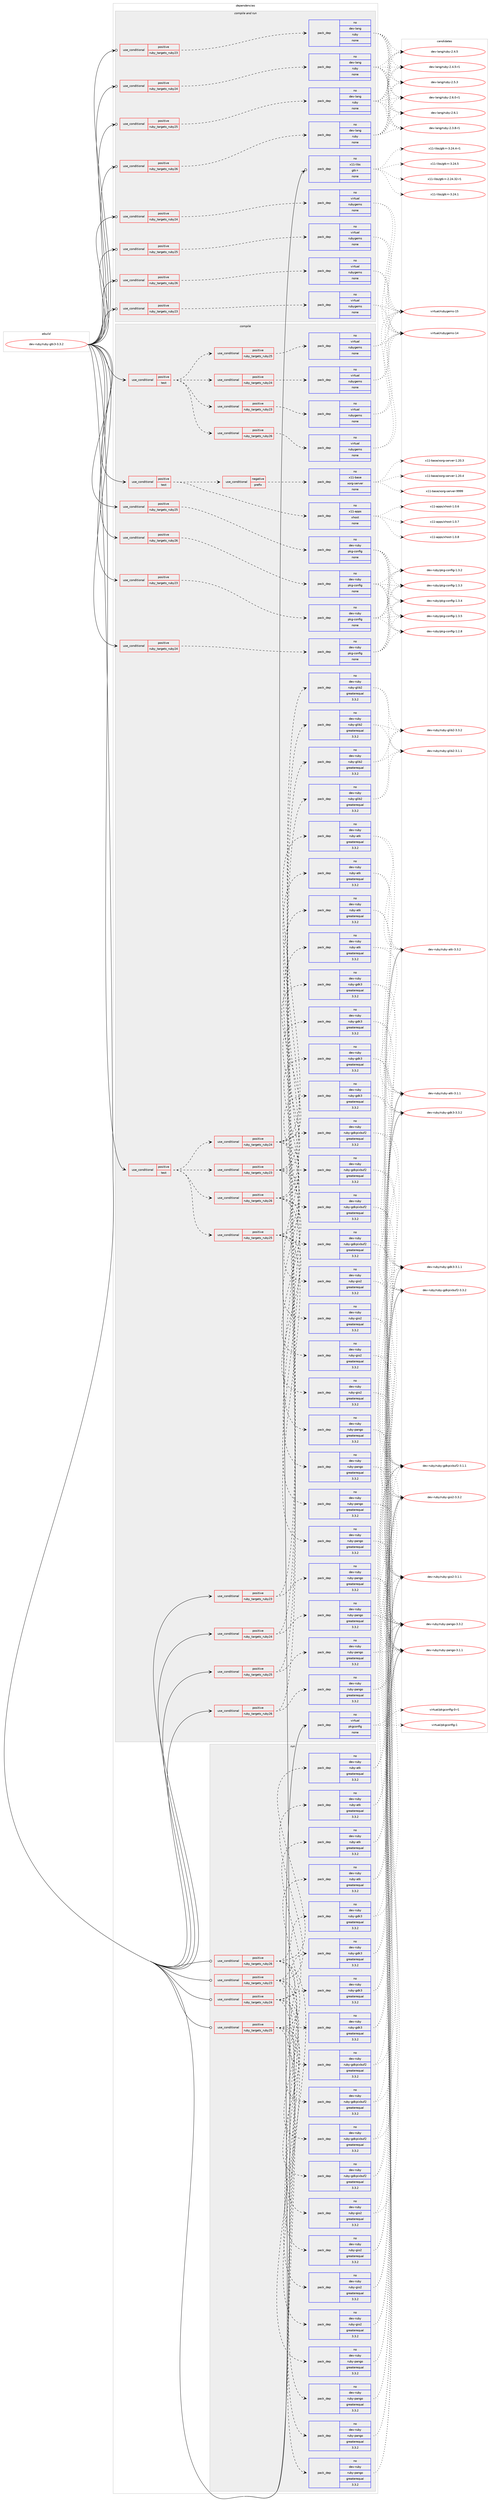 digraph prolog {

# *************
# Graph options
# *************

newrank=true;
concentrate=true;
compound=true;
graph [rankdir=LR,fontname=Helvetica,fontsize=10,ranksep=1.5];#, ranksep=2.5, nodesep=0.2];
edge  [arrowhead=vee];
node  [fontname=Helvetica,fontsize=10];

# **********
# The ebuild
# **********

subgraph cluster_leftcol {
color=gray;
rank=same;
label=<<i>ebuild</i>>;
id [label="dev-ruby/ruby-gtk3-3.3.2", color=red, width=4, href="../dev-ruby/ruby-gtk3-3.3.2.svg"];
}

# ****************
# The dependencies
# ****************

subgraph cluster_midcol {
color=gray;
label=<<i>dependencies</i>>;
subgraph cluster_compile {
fillcolor="#eeeeee";
style=filled;
label=<<i>compile</i>>;
subgraph cond415418 {
dependency1523882 [label=<<TABLE BORDER="0" CELLBORDER="1" CELLSPACING="0" CELLPADDING="4"><TR><TD ROWSPAN="3" CELLPADDING="10">use_conditional</TD></TR><TR><TD>positive</TD></TR><TR><TD>ruby_targets_ruby23</TD></TR></TABLE>>, shape=none, color=red];
subgraph pack1084958 {
dependency1523883 [label=<<TABLE BORDER="0" CELLBORDER="1" CELLSPACING="0" CELLPADDING="4" WIDTH="220"><TR><TD ROWSPAN="6" CELLPADDING="30">pack_dep</TD></TR><TR><TD WIDTH="110">no</TD></TR><TR><TD>dev-ruby</TD></TR><TR><TD>pkg-config</TD></TR><TR><TD>none</TD></TR><TR><TD></TD></TR></TABLE>>, shape=none, color=blue];
}
dependency1523882:e -> dependency1523883:w [weight=20,style="dashed",arrowhead="vee"];
}
id:e -> dependency1523882:w [weight=20,style="solid",arrowhead="vee"];
subgraph cond415419 {
dependency1523884 [label=<<TABLE BORDER="0" CELLBORDER="1" CELLSPACING="0" CELLPADDING="4"><TR><TD ROWSPAN="3" CELLPADDING="10">use_conditional</TD></TR><TR><TD>positive</TD></TR><TR><TD>ruby_targets_ruby23</TD></TR></TABLE>>, shape=none, color=red];
subgraph pack1084959 {
dependency1523885 [label=<<TABLE BORDER="0" CELLBORDER="1" CELLSPACING="0" CELLPADDING="4" WIDTH="220"><TR><TD ROWSPAN="6" CELLPADDING="30">pack_dep</TD></TR><TR><TD WIDTH="110">no</TD></TR><TR><TD>dev-ruby</TD></TR><TR><TD>ruby-glib2</TD></TR><TR><TD>greaterequal</TD></TR><TR><TD>3.3.2</TD></TR></TABLE>>, shape=none, color=blue];
}
dependency1523884:e -> dependency1523885:w [weight=20,style="dashed",arrowhead="vee"];
subgraph pack1084960 {
dependency1523886 [label=<<TABLE BORDER="0" CELLBORDER="1" CELLSPACING="0" CELLPADDING="4" WIDTH="220"><TR><TD ROWSPAN="6" CELLPADDING="30">pack_dep</TD></TR><TR><TD WIDTH="110">no</TD></TR><TR><TD>dev-ruby</TD></TR><TR><TD>ruby-pango</TD></TR><TR><TD>greaterequal</TD></TR><TR><TD>3.3.2</TD></TR></TABLE>>, shape=none, color=blue];
}
dependency1523884:e -> dependency1523886:w [weight=20,style="dashed",arrowhead="vee"];
}
id:e -> dependency1523884:w [weight=20,style="solid",arrowhead="vee"];
subgraph cond415420 {
dependency1523887 [label=<<TABLE BORDER="0" CELLBORDER="1" CELLSPACING="0" CELLPADDING="4"><TR><TD ROWSPAN="3" CELLPADDING="10">use_conditional</TD></TR><TR><TD>positive</TD></TR><TR><TD>ruby_targets_ruby24</TD></TR></TABLE>>, shape=none, color=red];
subgraph pack1084961 {
dependency1523888 [label=<<TABLE BORDER="0" CELLBORDER="1" CELLSPACING="0" CELLPADDING="4" WIDTH="220"><TR><TD ROWSPAN="6" CELLPADDING="30">pack_dep</TD></TR><TR><TD WIDTH="110">no</TD></TR><TR><TD>dev-ruby</TD></TR><TR><TD>pkg-config</TD></TR><TR><TD>none</TD></TR><TR><TD></TD></TR></TABLE>>, shape=none, color=blue];
}
dependency1523887:e -> dependency1523888:w [weight=20,style="dashed",arrowhead="vee"];
}
id:e -> dependency1523887:w [weight=20,style="solid",arrowhead="vee"];
subgraph cond415421 {
dependency1523889 [label=<<TABLE BORDER="0" CELLBORDER="1" CELLSPACING="0" CELLPADDING="4"><TR><TD ROWSPAN="3" CELLPADDING="10">use_conditional</TD></TR><TR><TD>positive</TD></TR><TR><TD>ruby_targets_ruby24</TD></TR></TABLE>>, shape=none, color=red];
subgraph pack1084962 {
dependency1523890 [label=<<TABLE BORDER="0" CELLBORDER="1" CELLSPACING="0" CELLPADDING="4" WIDTH="220"><TR><TD ROWSPAN="6" CELLPADDING="30">pack_dep</TD></TR><TR><TD WIDTH="110">no</TD></TR><TR><TD>dev-ruby</TD></TR><TR><TD>ruby-glib2</TD></TR><TR><TD>greaterequal</TD></TR><TR><TD>3.3.2</TD></TR></TABLE>>, shape=none, color=blue];
}
dependency1523889:e -> dependency1523890:w [weight=20,style="dashed",arrowhead="vee"];
subgraph pack1084963 {
dependency1523891 [label=<<TABLE BORDER="0" CELLBORDER="1" CELLSPACING="0" CELLPADDING="4" WIDTH="220"><TR><TD ROWSPAN="6" CELLPADDING="30">pack_dep</TD></TR><TR><TD WIDTH="110">no</TD></TR><TR><TD>dev-ruby</TD></TR><TR><TD>ruby-pango</TD></TR><TR><TD>greaterequal</TD></TR><TR><TD>3.3.2</TD></TR></TABLE>>, shape=none, color=blue];
}
dependency1523889:e -> dependency1523891:w [weight=20,style="dashed",arrowhead="vee"];
}
id:e -> dependency1523889:w [weight=20,style="solid",arrowhead="vee"];
subgraph cond415422 {
dependency1523892 [label=<<TABLE BORDER="0" CELLBORDER="1" CELLSPACING="0" CELLPADDING="4"><TR><TD ROWSPAN="3" CELLPADDING="10">use_conditional</TD></TR><TR><TD>positive</TD></TR><TR><TD>ruby_targets_ruby25</TD></TR></TABLE>>, shape=none, color=red];
subgraph pack1084964 {
dependency1523893 [label=<<TABLE BORDER="0" CELLBORDER="1" CELLSPACING="0" CELLPADDING="4" WIDTH="220"><TR><TD ROWSPAN="6" CELLPADDING="30">pack_dep</TD></TR><TR><TD WIDTH="110">no</TD></TR><TR><TD>dev-ruby</TD></TR><TR><TD>pkg-config</TD></TR><TR><TD>none</TD></TR><TR><TD></TD></TR></TABLE>>, shape=none, color=blue];
}
dependency1523892:e -> dependency1523893:w [weight=20,style="dashed",arrowhead="vee"];
}
id:e -> dependency1523892:w [weight=20,style="solid",arrowhead="vee"];
subgraph cond415423 {
dependency1523894 [label=<<TABLE BORDER="0" CELLBORDER="1" CELLSPACING="0" CELLPADDING="4"><TR><TD ROWSPAN="3" CELLPADDING="10">use_conditional</TD></TR><TR><TD>positive</TD></TR><TR><TD>ruby_targets_ruby25</TD></TR></TABLE>>, shape=none, color=red];
subgraph pack1084965 {
dependency1523895 [label=<<TABLE BORDER="0" CELLBORDER="1" CELLSPACING="0" CELLPADDING="4" WIDTH="220"><TR><TD ROWSPAN="6" CELLPADDING="30">pack_dep</TD></TR><TR><TD WIDTH="110">no</TD></TR><TR><TD>dev-ruby</TD></TR><TR><TD>ruby-glib2</TD></TR><TR><TD>greaterequal</TD></TR><TR><TD>3.3.2</TD></TR></TABLE>>, shape=none, color=blue];
}
dependency1523894:e -> dependency1523895:w [weight=20,style="dashed",arrowhead="vee"];
subgraph pack1084966 {
dependency1523896 [label=<<TABLE BORDER="0" CELLBORDER="1" CELLSPACING="0" CELLPADDING="4" WIDTH="220"><TR><TD ROWSPAN="6" CELLPADDING="30">pack_dep</TD></TR><TR><TD WIDTH="110">no</TD></TR><TR><TD>dev-ruby</TD></TR><TR><TD>ruby-pango</TD></TR><TR><TD>greaterequal</TD></TR><TR><TD>3.3.2</TD></TR></TABLE>>, shape=none, color=blue];
}
dependency1523894:e -> dependency1523896:w [weight=20,style="dashed",arrowhead="vee"];
}
id:e -> dependency1523894:w [weight=20,style="solid",arrowhead="vee"];
subgraph cond415424 {
dependency1523897 [label=<<TABLE BORDER="0" CELLBORDER="1" CELLSPACING="0" CELLPADDING="4"><TR><TD ROWSPAN="3" CELLPADDING="10">use_conditional</TD></TR><TR><TD>positive</TD></TR><TR><TD>ruby_targets_ruby26</TD></TR></TABLE>>, shape=none, color=red];
subgraph pack1084967 {
dependency1523898 [label=<<TABLE BORDER="0" CELLBORDER="1" CELLSPACING="0" CELLPADDING="4" WIDTH="220"><TR><TD ROWSPAN="6" CELLPADDING="30">pack_dep</TD></TR><TR><TD WIDTH="110">no</TD></TR><TR><TD>dev-ruby</TD></TR><TR><TD>pkg-config</TD></TR><TR><TD>none</TD></TR><TR><TD></TD></TR></TABLE>>, shape=none, color=blue];
}
dependency1523897:e -> dependency1523898:w [weight=20,style="dashed",arrowhead="vee"];
}
id:e -> dependency1523897:w [weight=20,style="solid",arrowhead="vee"];
subgraph cond415425 {
dependency1523899 [label=<<TABLE BORDER="0" CELLBORDER="1" CELLSPACING="0" CELLPADDING="4"><TR><TD ROWSPAN="3" CELLPADDING="10">use_conditional</TD></TR><TR><TD>positive</TD></TR><TR><TD>ruby_targets_ruby26</TD></TR></TABLE>>, shape=none, color=red];
subgraph pack1084968 {
dependency1523900 [label=<<TABLE BORDER="0" CELLBORDER="1" CELLSPACING="0" CELLPADDING="4" WIDTH="220"><TR><TD ROWSPAN="6" CELLPADDING="30">pack_dep</TD></TR><TR><TD WIDTH="110">no</TD></TR><TR><TD>dev-ruby</TD></TR><TR><TD>ruby-glib2</TD></TR><TR><TD>greaterequal</TD></TR><TR><TD>3.3.2</TD></TR></TABLE>>, shape=none, color=blue];
}
dependency1523899:e -> dependency1523900:w [weight=20,style="dashed",arrowhead="vee"];
subgraph pack1084969 {
dependency1523901 [label=<<TABLE BORDER="0" CELLBORDER="1" CELLSPACING="0" CELLPADDING="4" WIDTH="220"><TR><TD ROWSPAN="6" CELLPADDING="30">pack_dep</TD></TR><TR><TD WIDTH="110">no</TD></TR><TR><TD>dev-ruby</TD></TR><TR><TD>ruby-pango</TD></TR><TR><TD>greaterequal</TD></TR><TR><TD>3.3.2</TD></TR></TABLE>>, shape=none, color=blue];
}
dependency1523899:e -> dependency1523901:w [weight=20,style="dashed",arrowhead="vee"];
}
id:e -> dependency1523899:w [weight=20,style="solid",arrowhead="vee"];
subgraph cond415426 {
dependency1523902 [label=<<TABLE BORDER="0" CELLBORDER="1" CELLSPACING="0" CELLPADDING="4"><TR><TD ROWSPAN="3" CELLPADDING="10">use_conditional</TD></TR><TR><TD>positive</TD></TR><TR><TD>test</TD></TR></TABLE>>, shape=none, color=red];
subgraph cond415427 {
dependency1523903 [label=<<TABLE BORDER="0" CELLBORDER="1" CELLSPACING="0" CELLPADDING="4"><TR><TD ROWSPAN="3" CELLPADDING="10">use_conditional</TD></TR><TR><TD>negative</TD></TR><TR><TD>prefix</TD></TR></TABLE>>, shape=none, color=red];
subgraph pack1084970 {
dependency1523904 [label=<<TABLE BORDER="0" CELLBORDER="1" CELLSPACING="0" CELLPADDING="4" WIDTH="220"><TR><TD ROWSPAN="6" CELLPADDING="30">pack_dep</TD></TR><TR><TD WIDTH="110">no</TD></TR><TR><TD>x11-base</TD></TR><TR><TD>xorg-server</TD></TR><TR><TD>none</TD></TR><TR><TD></TD></TR></TABLE>>, shape=none, color=blue];
}
dependency1523903:e -> dependency1523904:w [weight=20,style="dashed",arrowhead="vee"];
}
dependency1523902:e -> dependency1523903:w [weight=20,style="dashed",arrowhead="vee"];
subgraph pack1084971 {
dependency1523905 [label=<<TABLE BORDER="0" CELLBORDER="1" CELLSPACING="0" CELLPADDING="4" WIDTH="220"><TR><TD ROWSPAN="6" CELLPADDING="30">pack_dep</TD></TR><TR><TD WIDTH="110">no</TD></TR><TR><TD>x11-apps</TD></TR><TR><TD>xhost</TD></TR><TR><TD>none</TD></TR><TR><TD></TD></TR></TABLE>>, shape=none, color=blue];
}
dependency1523902:e -> dependency1523905:w [weight=20,style="dashed",arrowhead="vee"];
}
id:e -> dependency1523902:w [weight=20,style="solid",arrowhead="vee"];
subgraph cond415428 {
dependency1523906 [label=<<TABLE BORDER="0" CELLBORDER="1" CELLSPACING="0" CELLPADDING="4"><TR><TD ROWSPAN="3" CELLPADDING="10">use_conditional</TD></TR><TR><TD>positive</TD></TR><TR><TD>test</TD></TR></TABLE>>, shape=none, color=red];
subgraph cond415429 {
dependency1523907 [label=<<TABLE BORDER="0" CELLBORDER="1" CELLSPACING="0" CELLPADDING="4"><TR><TD ROWSPAN="3" CELLPADDING="10">use_conditional</TD></TR><TR><TD>positive</TD></TR><TR><TD>ruby_targets_ruby23</TD></TR></TABLE>>, shape=none, color=red];
subgraph pack1084972 {
dependency1523908 [label=<<TABLE BORDER="0" CELLBORDER="1" CELLSPACING="0" CELLPADDING="4" WIDTH="220"><TR><TD ROWSPAN="6" CELLPADDING="30">pack_dep</TD></TR><TR><TD WIDTH="110">no</TD></TR><TR><TD>dev-ruby</TD></TR><TR><TD>ruby-atk</TD></TR><TR><TD>greaterequal</TD></TR><TR><TD>3.3.2</TD></TR></TABLE>>, shape=none, color=blue];
}
dependency1523907:e -> dependency1523908:w [weight=20,style="dashed",arrowhead="vee"];
subgraph pack1084973 {
dependency1523909 [label=<<TABLE BORDER="0" CELLBORDER="1" CELLSPACING="0" CELLPADDING="4" WIDTH="220"><TR><TD ROWSPAN="6" CELLPADDING="30">pack_dep</TD></TR><TR><TD WIDTH="110">no</TD></TR><TR><TD>dev-ruby</TD></TR><TR><TD>ruby-gdk3</TD></TR><TR><TD>greaterequal</TD></TR><TR><TD>3.3.2</TD></TR></TABLE>>, shape=none, color=blue];
}
dependency1523907:e -> dependency1523909:w [weight=20,style="dashed",arrowhead="vee"];
subgraph pack1084974 {
dependency1523910 [label=<<TABLE BORDER="0" CELLBORDER="1" CELLSPACING="0" CELLPADDING="4" WIDTH="220"><TR><TD ROWSPAN="6" CELLPADDING="30">pack_dep</TD></TR><TR><TD WIDTH="110">no</TD></TR><TR><TD>dev-ruby</TD></TR><TR><TD>ruby-gdkpixbuf2</TD></TR><TR><TD>greaterequal</TD></TR><TR><TD>3.3.2</TD></TR></TABLE>>, shape=none, color=blue];
}
dependency1523907:e -> dependency1523910:w [weight=20,style="dashed",arrowhead="vee"];
subgraph pack1084975 {
dependency1523911 [label=<<TABLE BORDER="0" CELLBORDER="1" CELLSPACING="0" CELLPADDING="4" WIDTH="220"><TR><TD ROWSPAN="6" CELLPADDING="30">pack_dep</TD></TR><TR><TD WIDTH="110">no</TD></TR><TR><TD>dev-ruby</TD></TR><TR><TD>ruby-gio2</TD></TR><TR><TD>greaterequal</TD></TR><TR><TD>3.3.2</TD></TR></TABLE>>, shape=none, color=blue];
}
dependency1523907:e -> dependency1523911:w [weight=20,style="dashed",arrowhead="vee"];
subgraph pack1084976 {
dependency1523912 [label=<<TABLE BORDER="0" CELLBORDER="1" CELLSPACING="0" CELLPADDING="4" WIDTH="220"><TR><TD ROWSPAN="6" CELLPADDING="30">pack_dep</TD></TR><TR><TD WIDTH="110">no</TD></TR><TR><TD>dev-ruby</TD></TR><TR><TD>ruby-pango</TD></TR><TR><TD>greaterequal</TD></TR><TR><TD>3.3.2</TD></TR></TABLE>>, shape=none, color=blue];
}
dependency1523907:e -> dependency1523912:w [weight=20,style="dashed",arrowhead="vee"];
}
dependency1523906:e -> dependency1523907:w [weight=20,style="dashed",arrowhead="vee"];
subgraph cond415430 {
dependency1523913 [label=<<TABLE BORDER="0" CELLBORDER="1" CELLSPACING="0" CELLPADDING="4"><TR><TD ROWSPAN="3" CELLPADDING="10">use_conditional</TD></TR><TR><TD>positive</TD></TR><TR><TD>ruby_targets_ruby24</TD></TR></TABLE>>, shape=none, color=red];
subgraph pack1084977 {
dependency1523914 [label=<<TABLE BORDER="0" CELLBORDER="1" CELLSPACING="0" CELLPADDING="4" WIDTH="220"><TR><TD ROWSPAN="6" CELLPADDING="30">pack_dep</TD></TR><TR><TD WIDTH="110">no</TD></TR><TR><TD>dev-ruby</TD></TR><TR><TD>ruby-atk</TD></TR><TR><TD>greaterequal</TD></TR><TR><TD>3.3.2</TD></TR></TABLE>>, shape=none, color=blue];
}
dependency1523913:e -> dependency1523914:w [weight=20,style="dashed",arrowhead="vee"];
subgraph pack1084978 {
dependency1523915 [label=<<TABLE BORDER="0" CELLBORDER="1" CELLSPACING="0" CELLPADDING="4" WIDTH="220"><TR><TD ROWSPAN="6" CELLPADDING="30">pack_dep</TD></TR><TR><TD WIDTH="110">no</TD></TR><TR><TD>dev-ruby</TD></TR><TR><TD>ruby-gdk3</TD></TR><TR><TD>greaterequal</TD></TR><TR><TD>3.3.2</TD></TR></TABLE>>, shape=none, color=blue];
}
dependency1523913:e -> dependency1523915:w [weight=20,style="dashed",arrowhead="vee"];
subgraph pack1084979 {
dependency1523916 [label=<<TABLE BORDER="0" CELLBORDER="1" CELLSPACING="0" CELLPADDING="4" WIDTH="220"><TR><TD ROWSPAN="6" CELLPADDING="30">pack_dep</TD></TR><TR><TD WIDTH="110">no</TD></TR><TR><TD>dev-ruby</TD></TR><TR><TD>ruby-gdkpixbuf2</TD></TR><TR><TD>greaterequal</TD></TR><TR><TD>3.3.2</TD></TR></TABLE>>, shape=none, color=blue];
}
dependency1523913:e -> dependency1523916:w [weight=20,style="dashed",arrowhead="vee"];
subgraph pack1084980 {
dependency1523917 [label=<<TABLE BORDER="0" CELLBORDER="1" CELLSPACING="0" CELLPADDING="4" WIDTH="220"><TR><TD ROWSPAN="6" CELLPADDING="30">pack_dep</TD></TR><TR><TD WIDTH="110">no</TD></TR><TR><TD>dev-ruby</TD></TR><TR><TD>ruby-gio2</TD></TR><TR><TD>greaterequal</TD></TR><TR><TD>3.3.2</TD></TR></TABLE>>, shape=none, color=blue];
}
dependency1523913:e -> dependency1523917:w [weight=20,style="dashed",arrowhead="vee"];
subgraph pack1084981 {
dependency1523918 [label=<<TABLE BORDER="0" CELLBORDER="1" CELLSPACING="0" CELLPADDING="4" WIDTH="220"><TR><TD ROWSPAN="6" CELLPADDING="30">pack_dep</TD></TR><TR><TD WIDTH="110">no</TD></TR><TR><TD>dev-ruby</TD></TR><TR><TD>ruby-pango</TD></TR><TR><TD>greaterequal</TD></TR><TR><TD>3.3.2</TD></TR></TABLE>>, shape=none, color=blue];
}
dependency1523913:e -> dependency1523918:w [weight=20,style="dashed",arrowhead="vee"];
}
dependency1523906:e -> dependency1523913:w [weight=20,style="dashed",arrowhead="vee"];
subgraph cond415431 {
dependency1523919 [label=<<TABLE BORDER="0" CELLBORDER="1" CELLSPACING="0" CELLPADDING="4"><TR><TD ROWSPAN="3" CELLPADDING="10">use_conditional</TD></TR><TR><TD>positive</TD></TR><TR><TD>ruby_targets_ruby25</TD></TR></TABLE>>, shape=none, color=red];
subgraph pack1084982 {
dependency1523920 [label=<<TABLE BORDER="0" CELLBORDER="1" CELLSPACING="0" CELLPADDING="4" WIDTH="220"><TR><TD ROWSPAN="6" CELLPADDING="30">pack_dep</TD></TR><TR><TD WIDTH="110">no</TD></TR><TR><TD>dev-ruby</TD></TR><TR><TD>ruby-atk</TD></TR><TR><TD>greaterequal</TD></TR><TR><TD>3.3.2</TD></TR></TABLE>>, shape=none, color=blue];
}
dependency1523919:e -> dependency1523920:w [weight=20,style="dashed",arrowhead="vee"];
subgraph pack1084983 {
dependency1523921 [label=<<TABLE BORDER="0" CELLBORDER="1" CELLSPACING="0" CELLPADDING="4" WIDTH="220"><TR><TD ROWSPAN="6" CELLPADDING="30">pack_dep</TD></TR><TR><TD WIDTH="110">no</TD></TR><TR><TD>dev-ruby</TD></TR><TR><TD>ruby-gdk3</TD></TR><TR><TD>greaterequal</TD></TR><TR><TD>3.3.2</TD></TR></TABLE>>, shape=none, color=blue];
}
dependency1523919:e -> dependency1523921:w [weight=20,style="dashed",arrowhead="vee"];
subgraph pack1084984 {
dependency1523922 [label=<<TABLE BORDER="0" CELLBORDER="1" CELLSPACING="0" CELLPADDING="4" WIDTH="220"><TR><TD ROWSPAN="6" CELLPADDING="30">pack_dep</TD></TR><TR><TD WIDTH="110">no</TD></TR><TR><TD>dev-ruby</TD></TR><TR><TD>ruby-gdkpixbuf2</TD></TR><TR><TD>greaterequal</TD></TR><TR><TD>3.3.2</TD></TR></TABLE>>, shape=none, color=blue];
}
dependency1523919:e -> dependency1523922:w [weight=20,style="dashed",arrowhead="vee"];
subgraph pack1084985 {
dependency1523923 [label=<<TABLE BORDER="0" CELLBORDER="1" CELLSPACING="0" CELLPADDING="4" WIDTH="220"><TR><TD ROWSPAN="6" CELLPADDING="30">pack_dep</TD></TR><TR><TD WIDTH="110">no</TD></TR><TR><TD>dev-ruby</TD></TR><TR><TD>ruby-gio2</TD></TR><TR><TD>greaterequal</TD></TR><TR><TD>3.3.2</TD></TR></TABLE>>, shape=none, color=blue];
}
dependency1523919:e -> dependency1523923:w [weight=20,style="dashed",arrowhead="vee"];
subgraph pack1084986 {
dependency1523924 [label=<<TABLE BORDER="0" CELLBORDER="1" CELLSPACING="0" CELLPADDING="4" WIDTH="220"><TR><TD ROWSPAN="6" CELLPADDING="30">pack_dep</TD></TR><TR><TD WIDTH="110">no</TD></TR><TR><TD>dev-ruby</TD></TR><TR><TD>ruby-pango</TD></TR><TR><TD>greaterequal</TD></TR><TR><TD>3.3.2</TD></TR></TABLE>>, shape=none, color=blue];
}
dependency1523919:e -> dependency1523924:w [weight=20,style="dashed",arrowhead="vee"];
}
dependency1523906:e -> dependency1523919:w [weight=20,style="dashed",arrowhead="vee"];
subgraph cond415432 {
dependency1523925 [label=<<TABLE BORDER="0" CELLBORDER="1" CELLSPACING="0" CELLPADDING="4"><TR><TD ROWSPAN="3" CELLPADDING="10">use_conditional</TD></TR><TR><TD>positive</TD></TR><TR><TD>ruby_targets_ruby26</TD></TR></TABLE>>, shape=none, color=red];
subgraph pack1084987 {
dependency1523926 [label=<<TABLE BORDER="0" CELLBORDER="1" CELLSPACING="0" CELLPADDING="4" WIDTH="220"><TR><TD ROWSPAN="6" CELLPADDING="30">pack_dep</TD></TR><TR><TD WIDTH="110">no</TD></TR><TR><TD>dev-ruby</TD></TR><TR><TD>ruby-atk</TD></TR><TR><TD>greaterequal</TD></TR><TR><TD>3.3.2</TD></TR></TABLE>>, shape=none, color=blue];
}
dependency1523925:e -> dependency1523926:w [weight=20,style="dashed",arrowhead="vee"];
subgraph pack1084988 {
dependency1523927 [label=<<TABLE BORDER="0" CELLBORDER="1" CELLSPACING="0" CELLPADDING="4" WIDTH="220"><TR><TD ROWSPAN="6" CELLPADDING="30">pack_dep</TD></TR><TR><TD WIDTH="110">no</TD></TR><TR><TD>dev-ruby</TD></TR><TR><TD>ruby-gdk3</TD></TR><TR><TD>greaterequal</TD></TR><TR><TD>3.3.2</TD></TR></TABLE>>, shape=none, color=blue];
}
dependency1523925:e -> dependency1523927:w [weight=20,style="dashed",arrowhead="vee"];
subgraph pack1084989 {
dependency1523928 [label=<<TABLE BORDER="0" CELLBORDER="1" CELLSPACING="0" CELLPADDING="4" WIDTH="220"><TR><TD ROWSPAN="6" CELLPADDING="30">pack_dep</TD></TR><TR><TD WIDTH="110">no</TD></TR><TR><TD>dev-ruby</TD></TR><TR><TD>ruby-gdkpixbuf2</TD></TR><TR><TD>greaterequal</TD></TR><TR><TD>3.3.2</TD></TR></TABLE>>, shape=none, color=blue];
}
dependency1523925:e -> dependency1523928:w [weight=20,style="dashed",arrowhead="vee"];
subgraph pack1084990 {
dependency1523929 [label=<<TABLE BORDER="0" CELLBORDER="1" CELLSPACING="0" CELLPADDING="4" WIDTH="220"><TR><TD ROWSPAN="6" CELLPADDING="30">pack_dep</TD></TR><TR><TD WIDTH="110">no</TD></TR><TR><TD>dev-ruby</TD></TR><TR><TD>ruby-gio2</TD></TR><TR><TD>greaterequal</TD></TR><TR><TD>3.3.2</TD></TR></TABLE>>, shape=none, color=blue];
}
dependency1523925:e -> dependency1523929:w [weight=20,style="dashed",arrowhead="vee"];
subgraph pack1084991 {
dependency1523930 [label=<<TABLE BORDER="0" CELLBORDER="1" CELLSPACING="0" CELLPADDING="4" WIDTH="220"><TR><TD ROWSPAN="6" CELLPADDING="30">pack_dep</TD></TR><TR><TD WIDTH="110">no</TD></TR><TR><TD>dev-ruby</TD></TR><TR><TD>ruby-pango</TD></TR><TR><TD>greaterequal</TD></TR><TR><TD>3.3.2</TD></TR></TABLE>>, shape=none, color=blue];
}
dependency1523925:e -> dependency1523930:w [weight=20,style="dashed",arrowhead="vee"];
}
dependency1523906:e -> dependency1523925:w [weight=20,style="dashed",arrowhead="vee"];
}
id:e -> dependency1523906:w [weight=20,style="solid",arrowhead="vee"];
subgraph cond415433 {
dependency1523931 [label=<<TABLE BORDER="0" CELLBORDER="1" CELLSPACING="0" CELLPADDING="4"><TR><TD ROWSPAN="3" CELLPADDING="10">use_conditional</TD></TR><TR><TD>positive</TD></TR><TR><TD>test</TD></TR></TABLE>>, shape=none, color=red];
subgraph cond415434 {
dependency1523932 [label=<<TABLE BORDER="0" CELLBORDER="1" CELLSPACING="0" CELLPADDING="4"><TR><TD ROWSPAN="3" CELLPADDING="10">use_conditional</TD></TR><TR><TD>positive</TD></TR><TR><TD>ruby_targets_ruby23</TD></TR></TABLE>>, shape=none, color=red];
subgraph pack1084992 {
dependency1523933 [label=<<TABLE BORDER="0" CELLBORDER="1" CELLSPACING="0" CELLPADDING="4" WIDTH="220"><TR><TD ROWSPAN="6" CELLPADDING="30">pack_dep</TD></TR><TR><TD WIDTH="110">no</TD></TR><TR><TD>virtual</TD></TR><TR><TD>rubygems</TD></TR><TR><TD>none</TD></TR><TR><TD></TD></TR></TABLE>>, shape=none, color=blue];
}
dependency1523932:e -> dependency1523933:w [weight=20,style="dashed",arrowhead="vee"];
}
dependency1523931:e -> dependency1523932:w [weight=20,style="dashed",arrowhead="vee"];
subgraph cond415435 {
dependency1523934 [label=<<TABLE BORDER="0" CELLBORDER="1" CELLSPACING="0" CELLPADDING="4"><TR><TD ROWSPAN="3" CELLPADDING="10">use_conditional</TD></TR><TR><TD>positive</TD></TR><TR><TD>ruby_targets_ruby24</TD></TR></TABLE>>, shape=none, color=red];
subgraph pack1084993 {
dependency1523935 [label=<<TABLE BORDER="0" CELLBORDER="1" CELLSPACING="0" CELLPADDING="4" WIDTH="220"><TR><TD ROWSPAN="6" CELLPADDING="30">pack_dep</TD></TR><TR><TD WIDTH="110">no</TD></TR><TR><TD>virtual</TD></TR><TR><TD>rubygems</TD></TR><TR><TD>none</TD></TR><TR><TD></TD></TR></TABLE>>, shape=none, color=blue];
}
dependency1523934:e -> dependency1523935:w [weight=20,style="dashed",arrowhead="vee"];
}
dependency1523931:e -> dependency1523934:w [weight=20,style="dashed",arrowhead="vee"];
subgraph cond415436 {
dependency1523936 [label=<<TABLE BORDER="0" CELLBORDER="1" CELLSPACING="0" CELLPADDING="4"><TR><TD ROWSPAN="3" CELLPADDING="10">use_conditional</TD></TR><TR><TD>positive</TD></TR><TR><TD>ruby_targets_ruby25</TD></TR></TABLE>>, shape=none, color=red];
subgraph pack1084994 {
dependency1523937 [label=<<TABLE BORDER="0" CELLBORDER="1" CELLSPACING="0" CELLPADDING="4" WIDTH="220"><TR><TD ROWSPAN="6" CELLPADDING="30">pack_dep</TD></TR><TR><TD WIDTH="110">no</TD></TR><TR><TD>virtual</TD></TR><TR><TD>rubygems</TD></TR><TR><TD>none</TD></TR><TR><TD></TD></TR></TABLE>>, shape=none, color=blue];
}
dependency1523936:e -> dependency1523937:w [weight=20,style="dashed",arrowhead="vee"];
}
dependency1523931:e -> dependency1523936:w [weight=20,style="dashed",arrowhead="vee"];
subgraph cond415437 {
dependency1523938 [label=<<TABLE BORDER="0" CELLBORDER="1" CELLSPACING="0" CELLPADDING="4"><TR><TD ROWSPAN="3" CELLPADDING="10">use_conditional</TD></TR><TR><TD>positive</TD></TR><TR><TD>ruby_targets_ruby26</TD></TR></TABLE>>, shape=none, color=red];
subgraph pack1084995 {
dependency1523939 [label=<<TABLE BORDER="0" CELLBORDER="1" CELLSPACING="0" CELLPADDING="4" WIDTH="220"><TR><TD ROWSPAN="6" CELLPADDING="30">pack_dep</TD></TR><TR><TD WIDTH="110">no</TD></TR><TR><TD>virtual</TD></TR><TR><TD>rubygems</TD></TR><TR><TD>none</TD></TR><TR><TD></TD></TR></TABLE>>, shape=none, color=blue];
}
dependency1523938:e -> dependency1523939:w [weight=20,style="dashed",arrowhead="vee"];
}
dependency1523931:e -> dependency1523938:w [weight=20,style="dashed",arrowhead="vee"];
}
id:e -> dependency1523931:w [weight=20,style="solid",arrowhead="vee"];
subgraph pack1084996 {
dependency1523940 [label=<<TABLE BORDER="0" CELLBORDER="1" CELLSPACING="0" CELLPADDING="4" WIDTH="220"><TR><TD ROWSPAN="6" CELLPADDING="30">pack_dep</TD></TR><TR><TD WIDTH="110">no</TD></TR><TR><TD>virtual</TD></TR><TR><TD>pkgconfig</TD></TR><TR><TD>none</TD></TR><TR><TD></TD></TR></TABLE>>, shape=none, color=blue];
}
id:e -> dependency1523940:w [weight=20,style="solid",arrowhead="vee"];
}
subgraph cluster_compileandrun {
fillcolor="#eeeeee";
style=filled;
label=<<i>compile and run</i>>;
subgraph cond415438 {
dependency1523941 [label=<<TABLE BORDER="0" CELLBORDER="1" CELLSPACING="0" CELLPADDING="4"><TR><TD ROWSPAN="3" CELLPADDING="10">use_conditional</TD></TR><TR><TD>positive</TD></TR><TR><TD>ruby_targets_ruby23</TD></TR></TABLE>>, shape=none, color=red];
subgraph pack1084997 {
dependency1523942 [label=<<TABLE BORDER="0" CELLBORDER="1" CELLSPACING="0" CELLPADDING="4" WIDTH="220"><TR><TD ROWSPAN="6" CELLPADDING="30">pack_dep</TD></TR><TR><TD WIDTH="110">no</TD></TR><TR><TD>dev-lang</TD></TR><TR><TD>ruby</TD></TR><TR><TD>none</TD></TR><TR><TD></TD></TR></TABLE>>, shape=none, color=blue];
}
dependency1523941:e -> dependency1523942:w [weight=20,style="dashed",arrowhead="vee"];
}
id:e -> dependency1523941:w [weight=20,style="solid",arrowhead="odotvee"];
subgraph cond415439 {
dependency1523943 [label=<<TABLE BORDER="0" CELLBORDER="1" CELLSPACING="0" CELLPADDING="4"><TR><TD ROWSPAN="3" CELLPADDING="10">use_conditional</TD></TR><TR><TD>positive</TD></TR><TR><TD>ruby_targets_ruby23</TD></TR></TABLE>>, shape=none, color=red];
subgraph pack1084998 {
dependency1523944 [label=<<TABLE BORDER="0" CELLBORDER="1" CELLSPACING="0" CELLPADDING="4" WIDTH="220"><TR><TD ROWSPAN="6" CELLPADDING="30">pack_dep</TD></TR><TR><TD WIDTH="110">no</TD></TR><TR><TD>virtual</TD></TR><TR><TD>rubygems</TD></TR><TR><TD>none</TD></TR><TR><TD></TD></TR></TABLE>>, shape=none, color=blue];
}
dependency1523943:e -> dependency1523944:w [weight=20,style="dashed",arrowhead="vee"];
}
id:e -> dependency1523943:w [weight=20,style="solid",arrowhead="odotvee"];
subgraph cond415440 {
dependency1523945 [label=<<TABLE BORDER="0" CELLBORDER="1" CELLSPACING="0" CELLPADDING="4"><TR><TD ROWSPAN="3" CELLPADDING="10">use_conditional</TD></TR><TR><TD>positive</TD></TR><TR><TD>ruby_targets_ruby24</TD></TR></TABLE>>, shape=none, color=red];
subgraph pack1084999 {
dependency1523946 [label=<<TABLE BORDER="0" CELLBORDER="1" CELLSPACING="0" CELLPADDING="4" WIDTH="220"><TR><TD ROWSPAN="6" CELLPADDING="30">pack_dep</TD></TR><TR><TD WIDTH="110">no</TD></TR><TR><TD>dev-lang</TD></TR><TR><TD>ruby</TD></TR><TR><TD>none</TD></TR><TR><TD></TD></TR></TABLE>>, shape=none, color=blue];
}
dependency1523945:e -> dependency1523946:w [weight=20,style="dashed",arrowhead="vee"];
}
id:e -> dependency1523945:w [weight=20,style="solid",arrowhead="odotvee"];
subgraph cond415441 {
dependency1523947 [label=<<TABLE BORDER="0" CELLBORDER="1" CELLSPACING="0" CELLPADDING="4"><TR><TD ROWSPAN="3" CELLPADDING="10">use_conditional</TD></TR><TR><TD>positive</TD></TR><TR><TD>ruby_targets_ruby24</TD></TR></TABLE>>, shape=none, color=red];
subgraph pack1085000 {
dependency1523948 [label=<<TABLE BORDER="0" CELLBORDER="1" CELLSPACING="0" CELLPADDING="4" WIDTH="220"><TR><TD ROWSPAN="6" CELLPADDING="30">pack_dep</TD></TR><TR><TD WIDTH="110">no</TD></TR><TR><TD>virtual</TD></TR><TR><TD>rubygems</TD></TR><TR><TD>none</TD></TR><TR><TD></TD></TR></TABLE>>, shape=none, color=blue];
}
dependency1523947:e -> dependency1523948:w [weight=20,style="dashed",arrowhead="vee"];
}
id:e -> dependency1523947:w [weight=20,style="solid",arrowhead="odotvee"];
subgraph cond415442 {
dependency1523949 [label=<<TABLE BORDER="0" CELLBORDER="1" CELLSPACING="0" CELLPADDING="4"><TR><TD ROWSPAN="3" CELLPADDING="10">use_conditional</TD></TR><TR><TD>positive</TD></TR><TR><TD>ruby_targets_ruby25</TD></TR></TABLE>>, shape=none, color=red];
subgraph pack1085001 {
dependency1523950 [label=<<TABLE BORDER="0" CELLBORDER="1" CELLSPACING="0" CELLPADDING="4" WIDTH="220"><TR><TD ROWSPAN="6" CELLPADDING="30">pack_dep</TD></TR><TR><TD WIDTH="110">no</TD></TR><TR><TD>dev-lang</TD></TR><TR><TD>ruby</TD></TR><TR><TD>none</TD></TR><TR><TD></TD></TR></TABLE>>, shape=none, color=blue];
}
dependency1523949:e -> dependency1523950:w [weight=20,style="dashed",arrowhead="vee"];
}
id:e -> dependency1523949:w [weight=20,style="solid",arrowhead="odotvee"];
subgraph cond415443 {
dependency1523951 [label=<<TABLE BORDER="0" CELLBORDER="1" CELLSPACING="0" CELLPADDING="4"><TR><TD ROWSPAN="3" CELLPADDING="10">use_conditional</TD></TR><TR><TD>positive</TD></TR><TR><TD>ruby_targets_ruby25</TD></TR></TABLE>>, shape=none, color=red];
subgraph pack1085002 {
dependency1523952 [label=<<TABLE BORDER="0" CELLBORDER="1" CELLSPACING="0" CELLPADDING="4" WIDTH="220"><TR><TD ROWSPAN="6" CELLPADDING="30">pack_dep</TD></TR><TR><TD WIDTH="110">no</TD></TR><TR><TD>virtual</TD></TR><TR><TD>rubygems</TD></TR><TR><TD>none</TD></TR><TR><TD></TD></TR></TABLE>>, shape=none, color=blue];
}
dependency1523951:e -> dependency1523952:w [weight=20,style="dashed",arrowhead="vee"];
}
id:e -> dependency1523951:w [weight=20,style="solid",arrowhead="odotvee"];
subgraph cond415444 {
dependency1523953 [label=<<TABLE BORDER="0" CELLBORDER="1" CELLSPACING="0" CELLPADDING="4"><TR><TD ROWSPAN="3" CELLPADDING="10">use_conditional</TD></TR><TR><TD>positive</TD></TR><TR><TD>ruby_targets_ruby26</TD></TR></TABLE>>, shape=none, color=red];
subgraph pack1085003 {
dependency1523954 [label=<<TABLE BORDER="0" CELLBORDER="1" CELLSPACING="0" CELLPADDING="4" WIDTH="220"><TR><TD ROWSPAN="6" CELLPADDING="30">pack_dep</TD></TR><TR><TD WIDTH="110">no</TD></TR><TR><TD>dev-lang</TD></TR><TR><TD>ruby</TD></TR><TR><TD>none</TD></TR><TR><TD></TD></TR></TABLE>>, shape=none, color=blue];
}
dependency1523953:e -> dependency1523954:w [weight=20,style="dashed",arrowhead="vee"];
}
id:e -> dependency1523953:w [weight=20,style="solid",arrowhead="odotvee"];
subgraph cond415445 {
dependency1523955 [label=<<TABLE BORDER="0" CELLBORDER="1" CELLSPACING="0" CELLPADDING="4"><TR><TD ROWSPAN="3" CELLPADDING="10">use_conditional</TD></TR><TR><TD>positive</TD></TR><TR><TD>ruby_targets_ruby26</TD></TR></TABLE>>, shape=none, color=red];
subgraph pack1085004 {
dependency1523956 [label=<<TABLE BORDER="0" CELLBORDER="1" CELLSPACING="0" CELLPADDING="4" WIDTH="220"><TR><TD ROWSPAN="6" CELLPADDING="30">pack_dep</TD></TR><TR><TD WIDTH="110">no</TD></TR><TR><TD>virtual</TD></TR><TR><TD>rubygems</TD></TR><TR><TD>none</TD></TR><TR><TD></TD></TR></TABLE>>, shape=none, color=blue];
}
dependency1523955:e -> dependency1523956:w [weight=20,style="dashed",arrowhead="vee"];
}
id:e -> dependency1523955:w [weight=20,style="solid",arrowhead="odotvee"];
subgraph pack1085005 {
dependency1523957 [label=<<TABLE BORDER="0" CELLBORDER="1" CELLSPACING="0" CELLPADDING="4" WIDTH="220"><TR><TD ROWSPAN="6" CELLPADDING="30">pack_dep</TD></TR><TR><TD WIDTH="110">no</TD></TR><TR><TD>x11-libs</TD></TR><TR><TD>gtk+</TD></TR><TR><TD>none</TD></TR><TR><TD></TD></TR></TABLE>>, shape=none, color=blue];
}
id:e -> dependency1523957:w [weight=20,style="solid",arrowhead="odotvee"];
}
subgraph cluster_run {
fillcolor="#eeeeee";
style=filled;
label=<<i>run</i>>;
subgraph cond415446 {
dependency1523958 [label=<<TABLE BORDER="0" CELLBORDER="1" CELLSPACING="0" CELLPADDING="4"><TR><TD ROWSPAN="3" CELLPADDING="10">use_conditional</TD></TR><TR><TD>positive</TD></TR><TR><TD>ruby_targets_ruby23</TD></TR></TABLE>>, shape=none, color=red];
subgraph pack1085006 {
dependency1523959 [label=<<TABLE BORDER="0" CELLBORDER="1" CELLSPACING="0" CELLPADDING="4" WIDTH="220"><TR><TD ROWSPAN="6" CELLPADDING="30">pack_dep</TD></TR><TR><TD WIDTH="110">no</TD></TR><TR><TD>dev-ruby</TD></TR><TR><TD>ruby-atk</TD></TR><TR><TD>greaterequal</TD></TR><TR><TD>3.3.2</TD></TR></TABLE>>, shape=none, color=blue];
}
dependency1523958:e -> dependency1523959:w [weight=20,style="dashed",arrowhead="vee"];
subgraph pack1085007 {
dependency1523960 [label=<<TABLE BORDER="0" CELLBORDER="1" CELLSPACING="0" CELLPADDING="4" WIDTH="220"><TR><TD ROWSPAN="6" CELLPADDING="30">pack_dep</TD></TR><TR><TD WIDTH="110">no</TD></TR><TR><TD>dev-ruby</TD></TR><TR><TD>ruby-gdk3</TD></TR><TR><TD>greaterequal</TD></TR><TR><TD>3.3.2</TD></TR></TABLE>>, shape=none, color=blue];
}
dependency1523958:e -> dependency1523960:w [weight=20,style="dashed",arrowhead="vee"];
subgraph pack1085008 {
dependency1523961 [label=<<TABLE BORDER="0" CELLBORDER="1" CELLSPACING="0" CELLPADDING="4" WIDTH="220"><TR><TD ROWSPAN="6" CELLPADDING="30">pack_dep</TD></TR><TR><TD WIDTH="110">no</TD></TR><TR><TD>dev-ruby</TD></TR><TR><TD>ruby-gdkpixbuf2</TD></TR><TR><TD>greaterequal</TD></TR><TR><TD>3.3.2</TD></TR></TABLE>>, shape=none, color=blue];
}
dependency1523958:e -> dependency1523961:w [weight=20,style="dashed",arrowhead="vee"];
subgraph pack1085009 {
dependency1523962 [label=<<TABLE BORDER="0" CELLBORDER="1" CELLSPACING="0" CELLPADDING="4" WIDTH="220"><TR><TD ROWSPAN="6" CELLPADDING="30">pack_dep</TD></TR><TR><TD WIDTH="110">no</TD></TR><TR><TD>dev-ruby</TD></TR><TR><TD>ruby-gio2</TD></TR><TR><TD>greaterequal</TD></TR><TR><TD>3.3.2</TD></TR></TABLE>>, shape=none, color=blue];
}
dependency1523958:e -> dependency1523962:w [weight=20,style="dashed",arrowhead="vee"];
subgraph pack1085010 {
dependency1523963 [label=<<TABLE BORDER="0" CELLBORDER="1" CELLSPACING="0" CELLPADDING="4" WIDTH="220"><TR><TD ROWSPAN="6" CELLPADDING="30">pack_dep</TD></TR><TR><TD WIDTH="110">no</TD></TR><TR><TD>dev-ruby</TD></TR><TR><TD>ruby-pango</TD></TR><TR><TD>greaterequal</TD></TR><TR><TD>3.3.2</TD></TR></TABLE>>, shape=none, color=blue];
}
dependency1523958:e -> dependency1523963:w [weight=20,style="dashed",arrowhead="vee"];
}
id:e -> dependency1523958:w [weight=20,style="solid",arrowhead="odot"];
subgraph cond415447 {
dependency1523964 [label=<<TABLE BORDER="0" CELLBORDER="1" CELLSPACING="0" CELLPADDING="4"><TR><TD ROWSPAN="3" CELLPADDING="10">use_conditional</TD></TR><TR><TD>positive</TD></TR><TR><TD>ruby_targets_ruby24</TD></TR></TABLE>>, shape=none, color=red];
subgraph pack1085011 {
dependency1523965 [label=<<TABLE BORDER="0" CELLBORDER="1" CELLSPACING="0" CELLPADDING="4" WIDTH="220"><TR><TD ROWSPAN="6" CELLPADDING="30">pack_dep</TD></TR><TR><TD WIDTH="110">no</TD></TR><TR><TD>dev-ruby</TD></TR><TR><TD>ruby-atk</TD></TR><TR><TD>greaterequal</TD></TR><TR><TD>3.3.2</TD></TR></TABLE>>, shape=none, color=blue];
}
dependency1523964:e -> dependency1523965:w [weight=20,style="dashed",arrowhead="vee"];
subgraph pack1085012 {
dependency1523966 [label=<<TABLE BORDER="0" CELLBORDER="1" CELLSPACING="0" CELLPADDING="4" WIDTH="220"><TR><TD ROWSPAN="6" CELLPADDING="30">pack_dep</TD></TR><TR><TD WIDTH="110">no</TD></TR><TR><TD>dev-ruby</TD></TR><TR><TD>ruby-gdk3</TD></TR><TR><TD>greaterequal</TD></TR><TR><TD>3.3.2</TD></TR></TABLE>>, shape=none, color=blue];
}
dependency1523964:e -> dependency1523966:w [weight=20,style="dashed",arrowhead="vee"];
subgraph pack1085013 {
dependency1523967 [label=<<TABLE BORDER="0" CELLBORDER="1" CELLSPACING="0" CELLPADDING="4" WIDTH="220"><TR><TD ROWSPAN="6" CELLPADDING="30">pack_dep</TD></TR><TR><TD WIDTH="110">no</TD></TR><TR><TD>dev-ruby</TD></TR><TR><TD>ruby-gdkpixbuf2</TD></TR><TR><TD>greaterequal</TD></TR><TR><TD>3.3.2</TD></TR></TABLE>>, shape=none, color=blue];
}
dependency1523964:e -> dependency1523967:w [weight=20,style="dashed",arrowhead="vee"];
subgraph pack1085014 {
dependency1523968 [label=<<TABLE BORDER="0" CELLBORDER="1" CELLSPACING="0" CELLPADDING="4" WIDTH="220"><TR><TD ROWSPAN="6" CELLPADDING="30">pack_dep</TD></TR><TR><TD WIDTH="110">no</TD></TR><TR><TD>dev-ruby</TD></TR><TR><TD>ruby-gio2</TD></TR><TR><TD>greaterequal</TD></TR><TR><TD>3.3.2</TD></TR></TABLE>>, shape=none, color=blue];
}
dependency1523964:e -> dependency1523968:w [weight=20,style="dashed",arrowhead="vee"];
subgraph pack1085015 {
dependency1523969 [label=<<TABLE BORDER="0" CELLBORDER="1" CELLSPACING="0" CELLPADDING="4" WIDTH="220"><TR><TD ROWSPAN="6" CELLPADDING="30">pack_dep</TD></TR><TR><TD WIDTH="110">no</TD></TR><TR><TD>dev-ruby</TD></TR><TR><TD>ruby-pango</TD></TR><TR><TD>greaterequal</TD></TR><TR><TD>3.3.2</TD></TR></TABLE>>, shape=none, color=blue];
}
dependency1523964:e -> dependency1523969:w [weight=20,style="dashed",arrowhead="vee"];
}
id:e -> dependency1523964:w [weight=20,style="solid",arrowhead="odot"];
subgraph cond415448 {
dependency1523970 [label=<<TABLE BORDER="0" CELLBORDER="1" CELLSPACING="0" CELLPADDING="4"><TR><TD ROWSPAN="3" CELLPADDING="10">use_conditional</TD></TR><TR><TD>positive</TD></TR><TR><TD>ruby_targets_ruby25</TD></TR></TABLE>>, shape=none, color=red];
subgraph pack1085016 {
dependency1523971 [label=<<TABLE BORDER="0" CELLBORDER="1" CELLSPACING="0" CELLPADDING="4" WIDTH="220"><TR><TD ROWSPAN="6" CELLPADDING="30">pack_dep</TD></TR><TR><TD WIDTH="110">no</TD></TR><TR><TD>dev-ruby</TD></TR><TR><TD>ruby-atk</TD></TR><TR><TD>greaterequal</TD></TR><TR><TD>3.3.2</TD></TR></TABLE>>, shape=none, color=blue];
}
dependency1523970:e -> dependency1523971:w [weight=20,style="dashed",arrowhead="vee"];
subgraph pack1085017 {
dependency1523972 [label=<<TABLE BORDER="0" CELLBORDER="1" CELLSPACING="0" CELLPADDING="4" WIDTH="220"><TR><TD ROWSPAN="6" CELLPADDING="30">pack_dep</TD></TR><TR><TD WIDTH="110">no</TD></TR><TR><TD>dev-ruby</TD></TR><TR><TD>ruby-gdk3</TD></TR><TR><TD>greaterequal</TD></TR><TR><TD>3.3.2</TD></TR></TABLE>>, shape=none, color=blue];
}
dependency1523970:e -> dependency1523972:w [weight=20,style="dashed",arrowhead="vee"];
subgraph pack1085018 {
dependency1523973 [label=<<TABLE BORDER="0" CELLBORDER="1" CELLSPACING="0" CELLPADDING="4" WIDTH="220"><TR><TD ROWSPAN="6" CELLPADDING="30">pack_dep</TD></TR><TR><TD WIDTH="110">no</TD></TR><TR><TD>dev-ruby</TD></TR><TR><TD>ruby-gdkpixbuf2</TD></TR><TR><TD>greaterequal</TD></TR><TR><TD>3.3.2</TD></TR></TABLE>>, shape=none, color=blue];
}
dependency1523970:e -> dependency1523973:w [weight=20,style="dashed",arrowhead="vee"];
subgraph pack1085019 {
dependency1523974 [label=<<TABLE BORDER="0" CELLBORDER="1" CELLSPACING="0" CELLPADDING="4" WIDTH="220"><TR><TD ROWSPAN="6" CELLPADDING="30">pack_dep</TD></TR><TR><TD WIDTH="110">no</TD></TR><TR><TD>dev-ruby</TD></TR><TR><TD>ruby-gio2</TD></TR><TR><TD>greaterequal</TD></TR><TR><TD>3.3.2</TD></TR></TABLE>>, shape=none, color=blue];
}
dependency1523970:e -> dependency1523974:w [weight=20,style="dashed",arrowhead="vee"];
subgraph pack1085020 {
dependency1523975 [label=<<TABLE BORDER="0" CELLBORDER="1" CELLSPACING="0" CELLPADDING="4" WIDTH="220"><TR><TD ROWSPAN="6" CELLPADDING="30">pack_dep</TD></TR><TR><TD WIDTH="110">no</TD></TR><TR><TD>dev-ruby</TD></TR><TR><TD>ruby-pango</TD></TR><TR><TD>greaterequal</TD></TR><TR><TD>3.3.2</TD></TR></TABLE>>, shape=none, color=blue];
}
dependency1523970:e -> dependency1523975:w [weight=20,style="dashed",arrowhead="vee"];
}
id:e -> dependency1523970:w [weight=20,style="solid",arrowhead="odot"];
subgraph cond415449 {
dependency1523976 [label=<<TABLE BORDER="0" CELLBORDER="1" CELLSPACING="0" CELLPADDING="4"><TR><TD ROWSPAN="3" CELLPADDING="10">use_conditional</TD></TR><TR><TD>positive</TD></TR><TR><TD>ruby_targets_ruby26</TD></TR></TABLE>>, shape=none, color=red];
subgraph pack1085021 {
dependency1523977 [label=<<TABLE BORDER="0" CELLBORDER="1" CELLSPACING="0" CELLPADDING="4" WIDTH="220"><TR><TD ROWSPAN="6" CELLPADDING="30">pack_dep</TD></TR><TR><TD WIDTH="110">no</TD></TR><TR><TD>dev-ruby</TD></TR><TR><TD>ruby-atk</TD></TR><TR><TD>greaterequal</TD></TR><TR><TD>3.3.2</TD></TR></TABLE>>, shape=none, color=blue];
}
dependency1523976:e -> dependency1523977:w [weight=20,style="dashed",arrowhead="vee"];
subgraph pack1085022 {
dependency1523978 [label=<<TABLE BORDER="0" CELLBORDER="1" CELLSPACING="0" CELLPADDING="4" WIDTH="220"><TR><TD ROWSPAN="6" CELLPADDING="30">pack_dep</TD></TR><TR><TD WIDTH="110">no</TD></TR><TR><TD>dev-ruby</TD></TR><TR><TD>ruby-gdk3</TD></TR><TR><TD>greaterequal</TD></TR><TR><TD>3.3.2</TD></TR></TABLE>>, shape=none, color=blue];
}
dependency1523976:e -> dependency1523978:w [weight=20,style="dashed",arrowhead="vee"];
subgraph pack1085023 {
dependency1523979 [label=<<TABLE BORDER="0" CELLBORDER="1" CELLSPACING="0" CELLPADDING="4" WIDTH="220"><TR><TD ROWSPAN="6" CELLPADDING="30">pack_dep</TD></TR><TR><TD WIDTH="110">no</TD></TR><TR><TD>dev-ruby</TD></TR><TR><TD>ruby-gdkpixbuf2</TD></TR><TR><TD>greaterequal</TD></TR><TR><TD>3.3.2</TD></TR></TABLE>>, shape=none, color=blue];
}
dependency1523976:e -> dependency1523979:w [weight=20,style="dashed",arrowhead="vee"];
subgraph pack1085024 {
dependency1523980 [label=<<TABLE BORDER="0" CELLBORDER="1" CELLSPACING="0" CELLPADDING="4" WIDTH="220"><TR><TD ROWSPAN="6" CELLPADDING="30">pack_dep</TD></TR><TR><TD WIDTH="110">no</TD></TR><TR><TD>dev-ruby</TD></TR><TR><TD>ruby-gio2</TD></TR><TR><TD>greaterequal</TD></TR><TR><TD>3.3.2</TD></TR></TABLE>>, shape=none, color=blue];
}
dependency1523976:e -> dependency1523980:w [weight=20,style="dashed",arrowhead="vee"];
subgraph pack1085025 {
dependency1523981 [label=<<TABLE BORDER="0" CELLBORDER="1" CELLSPACING="0" CELLPADDING="4" WIDTH="220"><TR><TD ROWSPAN="6" CELLPADDING="30">pack_dep</TD></TR><TR><TD WIDTH="110">no</TD></TR><TR><TD>dev-ruby</TD></TR><TR><TD>ruby-pango</TD></TR><TR><TD>greaterequal</TD></TR><TR><TD>3.3.2</TD></TR></TABLE>>, shape=none, color=blue];
}
dependency1523976:e -> dependency1523981:w [weight=20,style="dashed",arrowhead="vee"];
}
id:e -> dependency1523976:w [weight=20,style="solid",arrowhead="odot"];
}
}

# **************
# The candidates
# **************

subgraph cluster_choices {
rank=same;
color=gray;
label=<<i>candidates</i>>;

subgraph choice1084958 {
color=black;
nodesep=1;
choice1001011184511411798121471121071034599111110102105103454946504656 [label="dev-ruby/pkg-config-1.2.8", color=red, width=4,href="../dev-ruby/pkg-config-1.2.8.svg"];
choice1001011184511411798121471121071034599111110102105103454946514650 [label="dev-ruby/pkg-config-1.3.2", color=red, width=4,href="../dev-ruby/pkg-config-1.3.2.svg"];
choice1001011184511411798121471121071034599111110102105103454946514651 [label="dev-ruby/pkg-config-1.3.3", color=red, width=4,href="../dev-ruby/pkg-config-1.3.3.svg"];
choice1001011184511411798121471121071034599111110102105103454946514652 [label="dev-ruby/pkg-config-1.3.4", color=red, width=4,href="../dev-ruby/pkg-config-1.3.4.svg"];
choice1001011184511411798121471121071034599111110102105103454946514653 [label="dev-ruby/pkg-config-1.3.5", color=red, width=4,href="../dev-ruby/pkg-config-1.3.5.svg"];
dependency1523883:e -> choice1001011184511411798121471121071034599111110102105103454946504656:w [style=dotted,weight="100"];
dependency1523883:e -> choice1001011184511411798121471121071034599111110102105103454946514650:w [style=dotted,weight="100"];
dependency1523883:e -> choice1001011184511411798121471121071034599111110102105103454946514651:w [style=dotted,weight="100"];
dependency1523883:e -> choice1001011184511411798121471121071034599111110102105103454946514652:w [style=dotted,weight="100"];
dependency1523883:e -> choice1001011184511411798121471121071034599111110102105103454946514653:w [style=dotted,weight="100"];
}
subgraph choice1084959 {
color=black;
nodesep=1;
choice10010111845114117981214711411798121451031081059850455146494649 [label="dev-ruby/ruby-glib2-3.1.1", color=red, width=4,href="../dev-ruby/ruby-glib2-3.1.1.svg"];
choice10010111845114117981214711411798121451031081059850455146514650 [label="dev-ruby/ruby-glib2-3.3.2", color=red, width=4,href="../dev-ruby/ruby-glib2-3.3.2.svg"];
dependency1523885:e -> choice10010111845114117981214711411798121451031081059850455146494649:w [style=dotted,weight="100"];
dependency1523885:e -> choice10010111845114117981214711411798121451031081059850455146514650:w [style=dotted,weight="100"];
}
subgraph choice1084960 {
color=black;
nodesep=1;
choice100101118451141179812147114117981214511297110103111455146494649 [label="dev-ruby/ruby-pango-3.1.1", color=red, width=4,href="../dev-ruby/ruby-pango-3.1.1.svg"];
choice100101118451141179812147114117981214511297110103111455146514650 [label="dev-ruby/ruby-pango-3.3.2", color=red, width=4,href="../dev-ruby/ruby-pango-3.3.2.svg"];
dependency1523886:e -> choice100101118451141179812147114117981214511297110103111455146494649:w [style=dotted,weight="100"];
dependency1523886:e -> choice100101118451141179812147114117981214511297110103111455146514650:w [style=dotted,weight="100"];
}
subgraph choice1084961 {
color=black;
nodesep=1;
choice1001011184511411798121471121071034599111110102105103454946504656 [label="dev-ruby/pkg-config-1.2.8", color=red, width=4,href="../dev-ruby/pkg-config-1.2.8.svg"];
choice1001011184511411798121471121071034599111110102105103454946514650 [label="dev-ruby/pkg-config-1.3.2", color=red, width=4,href="../dev-ruby/pkg-config-1.3.2.svg"];
choice1001011184511411798121471121071034599111110102105103454946514651 [label="dev-ruby/pkg-config-1.3.3", color=red, width=4,href="../dev-ruby/pkg-config-1.3.3.svg"];
choice1001011184511411798121471121071034599111110102105103454946514652 [label="dev-ruby/pkg-config-1.3.4", color=red, width=4,href="../dev-ruby/pkg-config-1.3.4.svg"];
choice1001011184511411798121471121071034599111110102105103454946514653 [label="dev-ruby/pkg-config-1.3.5", color=red, width=4,href="../dev-ruby/pkg-config-1.3.5.svg"];
dependency1523888:e -> choice1001011184511411798121471121071034599111110102105103454946504656:w [style=dotted,weight="100"];
dependency1523888:e -> choice1001011184511411798121471121071034599111110102105103454946514650:w [style=dotted,weight="100"];
dependency1523888:e -> choice1001011184511411798121471121071034599111110102105103454946514651:w [style=dotted,weight="100"];
dependency1523888:e -> choice1001011184511411798121471121071034599111110102105103454946514652:w [style=dotted,weight="100"];
dependency1523888:e -> choice1001011184511411798121471121071034599111110102105103454946514653:w [style=dotted,weight="100"];
}
subgraph choice1084962 {
color=black;
nodesep=1;
choice10010111845114117981214711411798121451031081059850455146494649 [label="dev-ruby/ruby-glib2-3.1.1", color=red, width=4,href="../dev-ruby/ruby-glib2-3.1.1.svg"];
choice10010111845114117981214711411798121451031081059850455146514650 [label="dev-ruby/ruby-glib2-3.3.2", color=red, width=4,href="../dev-ruby/ruby-glib2-3.3.2.svg"];
dependency1523890:e -> choice10010111845114117981214711411798121451031081059850455146494649:w [style=dotted,weight="100"];
dependency1523890:e -> choice10010111845114117981214711411798121451031081059850455146514650:w [style=dotted,weight="100"];
}
subgraph choice1084963 {
color=black;
nodesep=1;
choice100101118451141179812147114117981214511297110103111455146494649 [label="dev-ruby/ruby-pango-3.1.1", color=red, width=4,href="../dev-ruby/ruby-pango-3.1.1.svg"];
choice100101118451141179812147114117981214511297110103111455146514650 [label="dev-ruby/ruby-pango-3.3.2", color=red, width=4,href="../dev-ruby/ruby-pango-3.3.2.svg"];
dependency1523891:e -> choice100101118451141179812147114117981214511297110103111455146494649:w [style=dotted,weight="100"];
dependency1523891:e -> choice100101118451141179812147114117981214511297110103111455146514650:w [style=dotted,weight="100"];
}
subgraph choice1084964 {
color=black;
nodesep=1;
choice1001011184511411798121471121071034599111110102105103454946504656 [label="dev-ruby/pkg-config-1.2.8", color=red, width=4,href="../dev-ruby/pkg-config-1.2.8.svg"];
choice1001011184511411798121471121071034599111110102105103454946514650 [label="dev-ruby/pkg-config-1.3.2", color=red, width=4,href="../dev-ruby/pkg-config-1.3.2.svg"];
choice1001011184511411798121471121071034599111110102105103454946514651 [label="dev-ruby/pkg-config-1.3.3", color=red, width=4,href="../dev-ruby/pkg-config-1.3.3.svg"];
choice1001011184511411798121471121071034599111110102105103454946514652 [label="dev-ruby/pkg-config-1.3.4", color=red, width=4,href="../dev-ruby/pkg-config-1.3.4.svg"];
choice1001011184511411798121471121071034599111110102105103454946514653 [label="dev-ruby/pkg-config-1.3.5", color=red, width=4,href="../dev-ruby/pkg-config-1.3.5.svg"];
dependency1523893:e -> choice1001011184511411798121471121071034599111110102105103454946504656:w [style=dotted,weight="100"];
dependency1523893:e -> choice1001011184511411798121471121071034599111110102105103454946514650:w [style=dotted,weight="100"];
dependency1523893:e -> choice1001011184511411798121471121071034599111110102105103454946514651:w [style=dotted,weight="100"];
dependency1523893:e -> choice1001011184511411798121471121071034599111110102105103454946514652:w [style=dotted,weight="100"];
dependency1523893:e -> choice1001011184511411798121471121071034599111110102105103454946514653:w [style=dotted,weight="100"];
}
subgraph choice1084965 {
color=black;
nodesep=1;
choice10010111845114117981214711411798121451031081059850455146494649 [label="dev-ruby/ruby-glib2-3.1.1", color=red, width=4,href="../dev-ruby/ruby-glib2-3.1.1.svg"];
choice10010111845114117981214711411798121451031081059850455146514650 [label="dev-ruby/ruby-glib2-3.3.2", color=red, width=4,href="../dev-ruby/ruby-glib2-3.3.2.svg"];
dependency1523895:e -> choice10010111845114117981214711411798121451031081059850455146494649:w [style=dotted,weight="100"];
dependency1523895:e -> choice10010111845114117981214711411798121451031081059850455146514650:w [style=dotted,weight="100"];
}
subgraph choice1084966 {
color=black;
nodesep=1;
choice100101118451141179812147114117981214511297110103111455146494649 [label="dev-ruby/ruby-pango-3.1.1", color=red, width=4,href="../dev-ruby/ruby-pango-3.1.1.svg"];
choice100101118451141179812147114117981214511297110103111455146514650 [label="dev-ruby/ruby-pango-3.3.2", color=red, width=4,href="../dev-ruby/ruby-pango-3.3.2.svg"];
dependency1523896:e -> choice100101118451141179812147114117981214511297110103111455146494649:w [style=dotted,weight="100"];
dependency1523896:e -> choice100101118451141179812147114117981214511297110103111455146514650:w [style=dotted,weight="100"];
}
subgraph choice1084967 {
color=black;
nodesep=1;
choice1001011184511411798121471121071034599111110102105103454946504656 [label="dev-ruby/pkg-config-1.2.8", color=red, width=4,href="../dev-ruby/pkg-config-1.2.8.svg"];
choice1001011184511411798121471121071034599111110102105103454946514650 [label="dev-ruby/pkg-config-1.3.2", color=red, width=4,href="../dev-ruby/pkg-config-1.3.2.svg"];
choice1001011184511411798121471121071034599111110102105103454946514651 [label="dev-ruby/pkg-config-1.3.3", color=red, width=4,href="../dev-ruby/pkg-config-1.3.3.svg"];
choice1001011184511411798121471121071034599111110102105103454946514652 [label="dev-ruby/pkg-config-1.3.4", color=red, width=4,href="../dev-ruby/pkg-config-1.3.4.svg"];
choice1001011184511411798121471121071034599111110102105103454946514653 [label="dev-ruby/pkg-config-1.3.5", color=red, width=4,href="../dev-ruby/pkg-config-1.3.5.svg"];
dependency1523898:e -> choice1001011184511411798121471121071034599111110102105103454946504656:w [style=dotted,weight="100"];
dependency1523898:e -> choice1001011184511411798121471121071034599111110102105103454946514650:w [style=dotted,weight="100"];
dependency1523898:e -> choice1001011184511411798121471121071034599111110102105103454946514651:w [style=dotted,weight="100"];
dependency1523898:e -> choice1001011184511411798121471121071034599111110102105103454946514652:w [style=dotted,weight="100"];
dependency1523898:e -> choice1001011184511411798121471121071034599111110102105103454946514653:w [style=dotted,weight="100"];
}
subgraph choice1084968 {
color=black;
nodesep=1;
choice10010111845114117981214711411798121451031081059850455146494649 [label="dev-ruby/ruby-glib2-3.1.1", color=red, width=4,href="../dev-ruby/ruby-glib2-3.1.1.svg"];
choice10010111845114117981214711411798121451031081059850455146514650 [label="dev-ruby/ruby-glib2-3.3.2", color=red, width=4,href="../dev-ruby/ruby-glib2-3.3.2.svg"];
dependency1523900:e -> choice10010111845114117981214711411798121451031081059850455146494649:w [style=dotted,weight="100"];
dependency1523900:e -> choice10010111845114117981214711411798121451031081059850455146514650:w [style=dotted,weight="100"];
}
subgraph choice1084969 {
color=black;
nodesep=1;
choice100101118451141179812147114117981214511297110103111455146494649 [label="dev-ruby/ruby-pango-3.1.1", color=red, width=4,href="../dev-ruby/ruby-pango-3.1.1.svg"];
choice100101118451141179812147114117981214511297110103111455146514650 [label="dev-ruby/ruby-pango-3.3.2", color=red, width=4,href="../dev-ruby/ruby-pango-3.3.2.svg"];
dependency1523901:e -> choice100101118451141179812147114117981214511297110103111455146494649:w [style=dotted,weight="100"];
dependency1523901:e -> choice100101118451141179812147114117981214511297110103111455146514650:w [style=dotted,weight="100"];
}
subgraph choice1084970 {
color=black;
nodesep=1;
choice1204949459897115101471201111141034511510111411810111445494650484651 [label="x11-base/xorg-server-1.20.3", color=red, width=4,href="../x11-base/xorg-server-1.20.3.svg"];
choice1204949459897115101471201111141034511510111411810111445494650484652 [label="x11-base/xorg-server-1.20.4", color=red, width=4,href="../x11-base/xorg-server-1.20.4.svg"];
choice120494945989711510147120111114103451151011141181011144557575757 [label="x11-base/xorg-server-9999", color=red, width=4,href="../x11-base/xorg-server-9999.svg"];
dependency1523904:e -> choice1204949459897115101471201111141034511510111411810111445494650484651:w [style=dotted,weight="100"];
dependency1523904:e -> choice1204949459897115101471201111141034511510111411810111445494650484652:w [style=dotted,weight="100"];
dependency1523904:e -> choice120494945989711510147120111114103451151011141181011144557575757:w [style=dotted,weight="100"];
}
subgraph choice1084971 {
color=black;
nodesep=1;
choice1204949459711211211547120104111115116454946484654 [label="x11-apps/xhost-1.0.6", color=red, width=4,href="../x11-apps/xhost-1.0.6.svg"];
choice1204949459711211211547120104111115116454946484655 [label="x11-apps/xhost-1.0.7", color=red, width=4,href="../x11-apps/xhost-1.0.7.svg"];
choice1204949459711211211547120104111115116454946484656 [label="x11-apps/xhost-1.0.8", color=red, width=4,href="../x11-apps/xhost-1.0.8.svg"];
dependency1523905:e -> choice1204949459711211211547120104111115116454946484654:w [style=dotted,weight="100"];
dependency1523905:e -> choice1204949459711211211547120104111115116454946484655:w [style=dotted,weight="100"];
dependency1523905:e -> choice1204949459711211211547120104111115116454946484656:w [style=dotted,weight="100"];
}
subgraph choice1084972 {
color=black;
nodesep=1;
choice100101118451141179812147114117981214597116107455146494649 [label="dev-ruby/ruby-atk-3.1.1", color=red, width=4,href="../dev-ruby/ruby-atk-3.1.1.svg"];
choice100101118451141179812147114117981214597116107455146514650 [label="dev-ruby/ruby-atk-3.3.2", color=red, width=4,href="../dev-ruby/ruby-atk-3.3.2.svg"];
dependency1523908:e -> choice100101118451141179812147114117981214597116107455146494649:w [style=dotted,weight="100"];
dependency1523908:e -> choice100101118451141179812147114117981214597116107455146514650:w [style=dotted,weight="100"];
}
subgraph choice1084973 {
color=black;
nodesep=1;
choice100101118451141179812147114117981214510310010751455146494649 [label="dev-ruby/ruby-gdk3-3.1.1", color=red, width=4,href="../dev-ruby/ruby-gdk3-3.1.1.svg"];
choice100101118451141179812147114117981214510310010751455146514650 [label="dev-ruby/ruby-gdk3-3.3.2", color=red, width=4,href="../dev-ruby/ruby-gdk3-3.3.2.svg"];
dependency1523909:e -> choice100101118451141179812147114117981214510310010751455146494649:w [style=dotted,weight="100"];
dependency1523909:e -> choice100101118451141179812147114117981214510310010751455146514650:w [style=dotted,weight="100"];
}
subgraph choice1084974 {
color=black;
nodesep=1;
choice10010111845114117981214711411798121451031001071121051209811710250455146494649 [label="dev-ruby/ruby-gdkpixbuf2-3.1.1", color=red, width=4,href="../dev-ruby/ruby-gdkpixbuf2-3.1.1.svg"];
choice10010111845114117981214711411798121451031001071121051209811710250455146514650 [label="dev-ruby/ruby-gdkpixbuf2-3.3.2", color=red, width=4,href="../dev-ruby/ruby-gdkpixbuf2-3.3.2.svg"];
dependency1523910:e -> choice10010111845114117981214711411798121451031001071121051209811710250455146494649:w [style=dotted,weight="100"];
dependency1523910:e -> choice10010111845114117981214711411798121451031001071121051209811710250455146514650:w [style=dotted,weight="100"];
}
subgraph choice1084975 {
color=black;
nodesep=1;
choice100101118451141179812147114117981214510310511150455146494649 [label="dev-ruby/ruby-gio2-3.1.1", color=red, width=4,href="../dev-ruby/ruby-gio2-3.1.1.svg"];
choice100101118451141179812147114117981214510310511150455146514650 [label="dev-ruby/ruby-gio2-3.3.2", color=red, width=4,href="../dev-ruby/ruby-gio2-3.3.2.svg"];
dependency1523911:e -> choice100101118451141179812147114117981214510310511150455146494649:w [style=dotted,weight="100"];
dependency1523911:e -> choice100101118451141179812147114117981214510310511150455146514650:w [style=dotted,weight="100"];
}
subgraph choice1084976 {
color=black;
nodesep=1;
choice100101118451141179812147114117981214511297110103111455146494649 [label="dev-ruby/ruby-pango-3.1.1", color=red, width=4,href="../dev-ruby/ruby-pango-3.1.1.svg"];
choice100101118451141179812147114117981214511297110103111455146514650 [label="dev-ruby/ruby-pango-3.3.2", color=red, width=4,href="../dev-ruby/ruby-pango-3.3.2.svg"];
dependency1523912:e -> choice100101118451141179812147114117981214511297110103111455146494649:w [style=dotted,weight="100"];
dependency1523912:e -> choice100101118451141179812147114117981214511297110103111455146514650:w [style=dotted,weight="100"];
}
subgraph choice1084977 {
color=black;
nodesep=1;
choice100101118451141179812147114117981214597116107455146494649 [label="dev-ruby/ruby-atk-3.1.1", color=red, width=4,href="../dev-ruby/ruby-atk-3.1.1.svg"];
choice100101118451141179812147114117981214597116107455146514650 [label="dev-ruby/ruby-atk-3.3.2", color=red, width=4,href="../dev-ruby/ruby-atk-3.3.2.svg"];
dependency1523914:e -> choice100101118451141179812147114117981214597116107455146494649:w [style=dotted,weight="100"];
dependency1523914:e -> choice100101118451141179812147114117981214597116107455146514650:w [style=dotted,weight="100"];
}
subgraph choice1084978 {
color=black;
nodesep=1;
choice100101118451141179812147114117981214510310010751455146494649 [label="dev-ruby/ruby-gdk3-3.1.1", color=red, width=4,href="../dev-ruby/ruby-gdk3-3.1.1.svg"];
choice100101118451141179812147114117981214510310010751455146514650 [label="dev-ruby/ruby-gdk3-3.3.2", color=red, width=4,href="../dev-ruby/ruby-gdk3-3.3.2.svg"];
dependency1523915:e -> choice100101118451141179812147114117981214510310010751455146494649:w [style=dotted,weight="100"];
dependency1523915:e -> choice100101118451141179812147114117981214510310010751455146514650:w [style=dotted,weight="100"];
}
subgraph choice1084979 {
color=black;
nodesep=1;
choice10010111845114117981214711411798121451031001071121051209811710250455146494649 [label="dev-ruby/ruby-gdkpixbuf2-3.1.1", color=red, width=4,href="../dev-ruby/ruby-gdkpixbuf2-3.1.1.svg"];
choice10010111845114117981214711411798121451031001071121051209811710250455146514650 [label="dev-ruby/ruby-gdkpixbuf2-3.3.2", color=red, width=4,href="../dev-ruby/ruby-gdkpixbuf2-3.3.2.svg"];
dependency1523916:e -> choice10010111845114117981214711411798121451031001071121051209811710250455146494649:w [style=dotted,weight="100"];
dependency1523916:e -> choice10010111845114117981214711411798121451031001071121051209811710250455146514650:w [style=dotted,weight="100"];
}
subgraph choice1084980 {
color=black;
nodesep=1;
choice100101118451141179812147114117981214510310511150455146494649 [label="dev-ruby/ruby-gio2-3.1.1", color=red, width=4,href="../dev-ruby/ruby-gio2-3.1.1.svg"];
choice100101118451141179812147114117981214510310511150455146514650 [label="dev-ruby/ruby-gio2-3.3.2", color=red, width=4,href="../dev-ruby/ruby-gio2-3.3.2.svg"];
dependency1523917:e -> choice100101118451141179812147114117981214510310511150455146494649:w [style=dotted,weight="100"];
dependency1523917:e -> choice100101118451141179812147114117981214510310511150455146514650:w [style=dotted,weight="100"];
}
subgraph choice1084981 {
color=black;
nodesep=1;
choice100101118451141179812147114117981214511297110103111455146494649 [label="dev-ruby/ruby-pango-3.1.1", color=red, width=4,href="../dev-ruby/ruby-pango-3.1.1.svg"];
choice100101118451141179812147114117981214511297110103111455146514650 [label="dev-ruby/ruby-pango-3.3.2", color=red, width=4,href="../dev-ruby/ruby-pango-3.3.2.svg"];
dependency1523918:e -> choice100101118451141179812147114117981214511297110103111455146494649:w [style=dotted,weight="100"];
dependency1523918:e -> choice100101118451141179812147114117981214511297110103111455146514650:w [style=dotted,weight="100"];
}
subgraph choice1084982 {
color=black;
nodesep=1;
choice100101118451141179812147114117981214597116107455146494649 [label="dev-ruby/ruby-atk-3.1.1", color=red, width=4,href="../dev-ruby/ruby-atk-3.1.1.svg"];
choice100101118451141179812147114117981214597116107455146514650 [label="dev-ruby/ruby-atk-3.3.2", color=red, width=4,href="../dev-ruby/ruby-atk-3.3.2.svg"];
dependency1523920:e -> choice100101118451141179812147114117981214597116107455146494649:w [style=dotted,weight="100"];
dependency1523920:e -> choice100101118451141179812147114117981214597116107455146514650:w [style=dotted,weight="100"];
}
subgraph choice1084983 {
color=black;
nodesep=1;
choice100101118451141179812147114117981214510310010751455146494649 [label="dev-ruby/ruby-gdk3-3.1.1", color=red, width=4,href="../dev-ruby/ruby-gdk3-3.1.1.svg"];
choice100101118451141179812147114117981214510310010751455146514650 [label="dev-ruby/ruby-gdk3-3.3.2", color=red, width=4,href="../dev-ruby/ruby-gdk3-3.3.2.svg"];
dependency1523921:e -> choice100101118451141179812147114117981214510310010751455146494649:w [style=dotted,weight="100"];
dependency1523921:e -> choice100101118451141179812147114117981214510310010751455146514650:w [style=dotted,weight="100"];
}
subgraph choice1084984 {
color=black;
nodesep=1;
choice10010111845114117981214711411798121451031001071121051209811710250455146494649 [label="dev-ruby/ruby-gdkpixbuf2-3.1.1", color=red, width=4,href="../dev-ruby/ruby-gdkpixbuf2-3.1.1.svg"];
choice10010111845114117981214711411798121451031001071121051209811710250455146514650 [label="dev-ruby/ruby-gdkpixbuf2-3.3.2", color=red, width=4,href="../dev-ruby/ruby-gdkpixbuf2-3.3.2.svg"];
dependency1523922:e -> choice10010111845114117981214711411798121451031001071121051209811710250455146494649:w [style=dotted,weight="100"];
dependency1523922:e -> choice10010111845114117981214711411798121451031001071121051209811710250455146514650:w [style=dotted,weight="100"];
}
subgraph choice1084985 {
color=black;
nodesep=1;
choice100101118451141179812147114117981214510310511150455146494649 [label="dev-ruby/ruby-gio2-3.1.1", color=red, width=4,href="../dev-ruby/ruby-gio2-3.1.1.svg"];
choice100101118451141179812147114117981214510310511150455146514650 [label="dev-ruby/ruby-gio2-3.3.2", color=red, width=4,href="../dev-ruby/ruby-gio2-3.3.2.svg"];
dependency1523923:e -> choice100101118451141179812147114117981214510310511150455146494649:w [style=dotted,weight="100"];
dependency1523923:e -> choice100101118451141179812147114117981214510310511150455146514650:w [style=dotted,weight="100"];
}
subgraph choice1084986 {
color=black;
nodesep=1;
choice100101118451141179812147114117981214511297110103111455146494649 [label="dev-ruby/ruby-pango-3.1.1", color=red, width=4,href="../dev-ruby/ruby-pango-3.1.1.svg"];
choice100101118451141179812147114117981214511297110103111455146514650 [label="dev-ruby/ruby-pango-3.3.2", color=red, width=4,href="../dev-ruby/ruby-pango-3.3.2.svg"];
dependency1523924:e -> choice100101118451141179812147114117981214511297110103111455146494649:w [style=dotted,weight="100"];
dependency1523924:e -> choice100101118451141179812147114117981214511297110103111455146514650:w [style=dotted,weight="100"];
}
subgraph choice1084987 {
color=black;
nodesep=1;
choice100101118451141179812147114117981214597116107455146494649 [label="dev-ruby/ruby-atk-3.1.1", color=red, width=4,href="../dev-ruby/ruby-atk-3.1.1.svg"];
choice100101118451141179812147114117981214597116107455146514650 [label="dev-ruby/ruby-atk-3.3.2", color=red, width=4,href="../dev-ruby/ruby-atk-3.3.2.svg"];
dependency1523926:e -> choice100101118451141179812147114117981214597116107455146494649:w [style=dotted,weight="100"];
dependency1523926:e -> choice100101118451141179812147114117981214597116107455146514650:w [style=dotted,weight="100"];
}
subgraph choice1084988 {
color=black;
nodesep=1;
choice100101118451141179812147114117981214510310010751455146494649 [label="dev-ruby/ruby-gdk3-3.1.1", color=red, width=4,href="../dev-ruby/ruby-gdk3-3.1.1.svg"];
choice100101118451141179812147114117981214510310010751455146514650 [label="dev-ruby/ruby-gdk3-3.3.2", color=red, width=4,href="../dev-ruby/ruby-gdk3-3.3.2.svg"];
dependency1523927:e -> choice100101118451141179812147114117981214510310010751455146494649:w [style=dotted,weight="100"];
dependency1523927:e -> choice100101118451141179812147114117981214510310010751455146514650:w [style=dotted,weight="100"];
}
subgraph choice1084989 {
color=black;
nodesep=1;
choice10010111845114117981214711411798121451031001071121051209811710250455146494649 [label="dev-ruby/ruby-gdkpixbuf2-3.1.1", color=red, width=4,href="../dev-ruby/ruby-gdkpixbuf2-3.1.1.svg"];
choice10010111845114117981214711411798121451031001071121051209811710250455146514650 [label="dev-ruby/ruby-gdkpixbuf2-3.3.2", color=red, width=4,href="../dev-ruby/ruby-gdkpixbuf2-3.3.2.svg"];
dependency1523928:e -> choice10010111845114117981214711411798121451031001071121051209811710250455146494649:w [style=dotted,weight="100"];
dependency1523928:e -> choice10010111845114117981214711411798121451031001071121051209811710250455146514650:w [style=dotted,weight="100"];
}
subgraph choice1084990 {
color=black;
nodesep=1;
choice100101118451141179812147114117981214510310511150455146494649 [label="dev-ruby/ruby-gio2-3.1.1", color=red, width=4,href="../dev-ruby/ruby-gio2-3.1.1.svg"];
choice100101118451141179812147114117981214510310511150455146514650 [label="dev-ruby/ruby-gio2-3.3.2", color=red, width=4,href="../dev-ruby/ruby-gio2-3.3.2.svg"];
dependency1523929:e -> choice100101118451141179812147114117981214510310511150455146494649:w [style=dotted,weight="100"];
dependency1523929:e -> choice100101118451141179812147114117981214510310511150455146514650:w [style=dotted,weight="100"];
}
subgraph choice1084991 {
color=black;
nodesep=1;
choice100101118451141179812147114117981214511297110103111455146494649 [label="dev-ruby/ruby-pango-3.1.1", color=red, width=4,href="../dev-ruby/ruby-pango-3.1.1.svg"];
choice100101118451141179812147114117981214511297110103111455146514650 [label="dev-ruby/ruby-pango-3.3.2", color=red, width=4,href="../dev-ruby/ruby-pango-3.3.2.svg"];
dependency1523930:e -> choice100101118451141179812147114117981214511297110103111455146494649:w [style=dotted,weight="100"];
dependency1523930:e -> choice100101118451141179812147114117981214511297110103111455146514650:w [style=dotted,weight="100"];
}
subgraph choice1084992 {
color=black;
nodesep=1;
choice118105114116117971084711411798121103101109115454952 [label="virtual/rubygems-14", color=red, width=4,href="../virtual/rubygems-14.svg"];
choice118105114116117971084711411798121103101109115454953 [label="virtual/rubygems-15", color=red, width=4,href="../virtual/rubygems-15.svg"];
dependency1523933:e -> choice118105114116117971084711411798121103101109115454952:w [style=dotted,weight="100"];
dependency1523933:e -> choice118105114116117971084711411798121103101109115454953:w [style=dotted,weight="100"];
}
subgraph choice1084993 {
color=black;
nodesep=1;
choice118105114116117971084711411798121103101109115454952 [label="virtual/rubygems-14", color=red, width=4,href="../virtual/rubygems-14.svg"];
choice118105114116117971084711411798121103101109115454953 [label="virtual/rubygems-15", color=red, width=4,href="../virtual/rubygems-15.svg"];
dependency1523935:e -> choice118105114116117971084711411798121103101109115454952:w [style=dotted,weight="100"];
dependency1523935:e -> choice118105114116117971084711411798121103101109115454953:w [style=dotted,weight="100"];
}
subgraph choice1084994 {
color=black;
nodesep=1;
choice118105114116117971084711411798121103101109115454952 [label="virtual/rubygems-14", color=red, width=4,href="../virtual/rubygems-14.svg"];
choice118105114116117971084711411798121103101109115454953 [label="virtual/rubygems-15", color=red, width=4,href="../virtual/rubygems-15.svg"];
dependency1523937:e -> choice118105114116117971084711411798121103101109115454952:w [style=dotted,weight="100"];
dependency1523937:e -> choice118105114116117971084711411798121103101109115454953:w [style=dotted,weight="100"];
}
subgraph choice1084995 {
color=black;
nodesep=1;
choice118105114116117971084711411798121103101109115454952 [label="virtual/rubygems-14", color=red, width=4,href="../virtual/rubygems-14.svg"];
choice118105114116117971084711411798121103101109115454953 [label="virtual/rubygems-15", color=red, width=4,href="../virtual/rubygems-15.svg"];
dependency1523939:e -> choice118105114116117971084711411798121103101109115454952:w [style=dotted,weight="100"];
dependency1523939:e -> choice118105114116117971084711411798121103101109115454953:w [style=dotted,weight="100"];
}
subgraph choice1084996 {
color=black;
nodesep=1;
choice11810511411611797108471121071039911111010210510345484511449 [label="virtual/pkgconfig-0-r1", color=red, width=4,href="../virtual/pkgconfig-0-r1.svg"];
choice1181051141161179710847112107103991111101021051034549 [label="virtual/pkgconfig-1", color=red, width=4,href="../virtual/pkgconfig-1.svg"];
dependency1523940:e -> choice11810511411611797108471121071039911111010210510345484511449:w [style=dotted,weight="100"];
dependency1523940:e -> choice1181051141161179710847112107103991111101021051034549:w [style=dotted,weight="100"];
}
subgraph choice1084997 {
color=black;
nodesep=1;
choice100101118451089711010347114117981214550465146564511449 [label="dev-lang/ruby-2.3.8-r1", color=red, width=4,href="../dev-lang/ruby-2.3.8-r1.svg"];
choice10010111845108971101034711411798121455046524653 [label="dev-lang/ruby-2.4.5", color=red, width=4,href="../dev-lang/ruby-2.4.5.svg"];
choice100101118451089711010347114117981214550465246534511449 [label="dev-lang/ruby-2.4.5-r1", color=red, width=4,href="../dev-lang/ruby-2.4.5-r1.svg"];
choice10010111845108971101034711411798121455046534651 [label="dev-lang/ruby-2.5.3", color=red, width=4,href="../dev-lang/ruby-2.5.3.svg"];
choice100101118451089711010347114117981214550465446484511449 [label="dev-lang/ruby-2.6.0-r1", color=red, width=4,href="../dev-lang/ruby-2.6.0-r1.svg"];
choice10010111845108971101034711411798121455046544649 [label="dev-lang/ruby-2.6.1", color=red, width=4,href="../dev-lang/ruby-2.6.1.svg"];
dependency1523942:e -> choice100101118451089711010347114117981214550465146564511449:w [style=dotted,weight="100"];
dependency1523942:e -> choice10010111845108971101034711411798121455046524653:w [style=dotted,weight="100"];
dependency1523942:e -> choice100101118451089711010347114117981214550465246534511449:w [style=dotted,weight="100"];
dependency1523942:e -> choice10010111845108971101034711411798121455046534651:w [style=dotted,weight="100"];
dependency1523942:e -> choice100101118451089711010347114117981214550465446484511449:w [style=dotted,weight="100"];
dependency1523942:e -> choice10010111845108971101034711411798121455046544649:w [style=dotted,weight="100"];
}
subgraph choice1084998 {
color=black;
nodesep=1;
choice118105114116117971084711411798121103101109115454952 [label="virtual/rubygems-14", color=red, width=4,href="../virtual/rubygems-14.svg"];
choice118105114116117971084711411798121103101109115454953 [label="virtual/rubygems-15", color=red, width=4,href="../virtual/rubygems-15.svg"];
dependency1523944:e -> choice118105114116117971084711411798121103101109115454952:w [style=dotted,weight="100"];
dependency1523944:e -> choice118105114116117971084711411798121103101109115454953:w [style=dotted,weight="100"];
}
subgraph choice1084999 {
color=black;
nodesep=1;
choice100101118451089711010347114117981214550465146564511449 [label="dev-lang/ruby-2.3.8-r1", color=red, width=4,href="../dev-lang/ruby-2.3.8-r1.svg"];
choice10010111845108971101034711411798121455046524653 [label="dev-lang/ruby-2.4.5", color=red, width=4,href="../dev-lang/ruby-2.4.5.svg"];
choice100101118451089711010347114117981214550465246534511449 [label="dev-lang/ruby-2.4.5-r1", color=red, width=4,href="../dev-lang/ruby-2.4.5-r1.svg"];
choice10010111845108971101034711411798121455046534651 [label="dev-lang/ruby-2.5.3", color=red, width=4,href="../dev-lang/ruby-2.5.3.svg"];
choice100101118451089711010347114117981214550465446484511449 [label="dev-lang/ruby-2.6.0-r1", color=red, width=4,href="../dev-lang/ruby-2.6.0-r1.svg"];
choice10010111845108971101034711411798121455046544649 [label="dev-lang/ruby-2.6.1", color=red, width=4,href="../dev-lang/ruby-2.6.1.svg"];
dependency1523946:e -> choice100101118451089711010347114117981214550465146564511449:w [style=dotted,weight="100"];
dependency1523946:e -> choice10010111845108971101034711411798121455046524653:w [style=dotted,weight="100"];
dependency1523946:e -> choice100101118451089711010347114117981214550465246534511449:w [style=dotted,weight="100"];
dependency1523946:e -> choice10010111845108971101034711411798121455046534651:w [style=dotted,weight="100"];
dependency1523946:e -> choice100101118451089711010347114117981214550465446484511449:w [style=dotted,weight="100"];
dependency1523946:e -> choice10010111845108971101034711411798121455046544649:w [style=dotted,weight="100"];
}
subgraph choice1085000 {
color=black;
nodesep=1;
choice118105114116117971084711411798121103101109115454952 [label="virtual/rubygems-14", color=red, width=4,href="../virtual/rubygems-14.svg"];
choice118105114116117971084711411798121103101109115454953 [label="virtual/rubygems-15", color=red, width=4,href="../virtual/rubygems-15.svg"];
dependency1523948:e -> choice118105114116117971084711411798121103101109115454952:w [style=dotted,weight="100"];
dependency1523948:e -> choice118105114116117971084711411798121103101109115454953:w [style=dotted,weight="100"];
}
subgraph choice1085001 {
color=black;
nodesep=1;
choice100101118451089711010347114117981214550465146564511449 [label="dev-lang/ruby-2.3.8-r1", color=red, width=4,href="../dev-lang/ruby-2.3.8-r1.svg"];
choice10010111845108971101034711411798121455046524653 [label="dev-lang/ruby-2.4.5", color=red, width=4,href="../dev-lang/ruby-2.4.5.svg"];
choice100101118451089711010347114117981214550465246534511449 [label="dev-lang/ruby-2.4.5-r1", color=red, width=4,href="../dev-lang/ruby-2.4.5-r1.svg"];
choice10010111845108971101034711411798121455046534651 [label="dev-lang/ruby-2.5.3", color=red, width=4,href="../dev-lang/ruby-2.5.3.svg"];
choice100101118451089711010347114117981214550465446484511449 [label="dev-lang/ruby-2.6.0-r1", color=red, width=4,href="../dev-lang/ruby-2.6.0-r1.svg"];
choice10010111845108971101034711411798121455046544649 [label="dev-lang/ruby-2.6.1", color=red, width=4,href="../dev-lang/ruby-2.6.1.svg"];
dependency1523950:e -> choice100101118451089711010347114117981214550465146564511449:w [style=dotted,weight="100"];
dependency1523950:e -> choice10010111845108971101034711411798121455046524653:w [style=dotted,weight="100"];
dependency1523950:e -> choice100101118451089711010347114117981214550465246534511449:w [style=dotted,weight="100"];
dependency1523950:e -> choice10010111845108971101034711411798121455046534651:w [style=dotted,weight="100"];
dependency1523950:e -> choice100101118451089711010347114117981214550465446484511449:w [style=dotted,weight="100"];
dependency1523950:e -> choice10010111845108971101034711411798121455046544649:w [style=dotted,weight="100"];
}
subgraph choice1085002 {
color=black;
nodesep=1;
choice118105114116117971084711411798121103101109115454952 [label="virtual/rubygems-14", color=red, width=4,href="../virtual/rubygems-14.svg"];
choice118105114116117971084711411798121103101109115454953 [label="virtual/rubygems-15", color=red, width=4,href="../virtual/rubygems-15.svg"];
dependency1523952:e -> choice118105114116117971084711411798121103101109115454952:w [style=dotted,weight="100"];
dependency1523952:e -> choice118105114116117971084711411798121103101109115454953:w [style=dotted,weight="100"];
}
subgraph choice1085003 {
color=black;
nodesep=1;
choice100101118451089711010347114117981214550465146564511449 [label="dev-lang/ruby-2.3.8-r1", color=red, width=4,href="../dev-lang/ruby-2.3.8-r1.svg"];
choice10010111845108971101034711411798121455046524653 [label="dev-lang/ruby-2.4.5", color=red, width=4,href="../dev-lang/ruby-2.4.5.svg"];
choice100101118451089711010347114117981214550465246534511449 [label="dev-lang/ruby-2.4.5-r1", color=red, width=4,href="../dev-lang/ruby-2.4.5-r1.svg"];
choice10010111845108971101034711411798121455046534651 [label="dev-lang/ruby-2.5.3", color=red, width=4,href="../dev-lang/ruby-2.5.3.svg"];
choice100101118451089711010347114117981214550465446484511449 [label="dev-lang/ruby-2.6.0-r1", color=red, width=4,href="../dev-lang/ruby-2.6.0-r1.svg"];
choice10010111845108971101034711411798121455046544649 [label="dev-lang/ruby-2.6.1", color=red, width=4,href="../dev-lang/ruby-2.6.1.svg"];
dependency1523954:e -> choice100101118451089711010347114117981214550465146564511449:w [style=dotted,weight="100"];
dependency1523954:e -> choice10010111845108971101034711411798121455046524653:w [style=dotted,weight="100"];
dependency1523954:e -> choice100101118451089711010347114117981214550465246534511449:w [style=dotted,weight="100"];
dependency1523954:e -> choice10010111845108971101034711411798121455046534651:w [style=dotted,weight="100"];
dependency1523954:e -> choice100101118451089711010347114117981214550465446484511449:w [style=dotted,weight="100"];
dependency1523954:e -> choice10010111845108971101034711411798121455046544649:w [style=dotted,weight="100"];
}
subgraph choice1085004 {
color=black;
nodesep=1;
choice118105114116117971084711411798121103101109115454952 [label="virtual/rubygems-14", color=red, width=4,href="../virtual/rubygems-14.svg"];
choice118105114116117971084711411798121103101109115454953 [label="virtual/rubygems-15", color=red, width=4,href="../virtual/rubygems-15.svg"];
dependency1523956:e -> choice118105114116117971084711411798121103101109115454952:w [style=dotted,weight="100"];
dependency1523956:e -> choice118105114116117971084711411798121103101109115454953:w [style=dotted,weight="100"];
}
subgraph choice1085005 {
color=black;
nodesep=1;
choice12049494510810598115471031161074345504650524651504511449 [label="x11-libs/gtk+-2.24.32-r1", color=red, width=4,href="../x11-libs/gtk+-2.24.32-r1.svg"];
choice12049494510810598115471031161074345514650524649 [label="x11-libs/gtk+-3.24.1", color=red, width=4,href="../x11-libs/gtk+-3.24.1.svg"];
choice120494945108105981154710311610743455146505246524511449 [label="x11-libs/gtk+-3.24.4-r1", color=red, width=4,href="../x11-libs/gtk+-3.24.4-r1.svg"];
choice12049494510810598115471031161074345514650524653 [label="x11-libs/gtk+-3.24.5", color=red, width=4,href="../x11-libs/gtk+-3.24.5.svg"];
dependency1523957:e -> choice12049494510810598115471031161074345504650524651504511449:w [style=dotted,weight="100"];
dependency1523957:e -> choice12049494510810598115471031161074345514650524649:w [style=dotted,weight="100"];
dependency1523957:e -> choice120494945108105981154710311610743455146505246524511449:w [style=dotted,weight="100"];
dependency1523957:e -> choice12049494510810598115471031161074345514650524653:w [style=dotted,weight="100"];
}
subgraph choice1085006 {
color=black;
nodesep=1;
choice100101118451141179812147114117981214597116107455146494649 [label="dev-ruby/ruby-atk-3.1.1", color=red, width=4,href="../dev-ruby/ruby-atk-3.1.1.svg"];
choice100101118451141179812147114117981214597116107455146514650 [label="dev-ruby/ruby-atk-3.3.2", color=red, width=4,href="../dev-ruby/ruby-atk-3.3.2.svg"];
dependency1523959:e -> choice100101118451141179812147114117981214597116107455146494649:w [style=dotted,weight="100"];
dependency1523959:e -> choice100101118451141179812147114117981214597116107455146514650:w [style=dotted,weight="100"];
}
subgraph choice1085007 {
color=black;
nodesep=1;
choice100101118451141179812147114117981214510310010751455146494649 [label="dev-ruby/ruby-gdk3-3.1.1", color=red, width=4,href="../dev-ruby/ruby-gdk3-3.1.1.svg"];
choice100101118451141179812147114117981214510310010751455146514650 [label="dev-ruby/ruby-gdk3-3.3.2", color=red, width=4,href="../dev-ruby/ruby-gdk3-3.3.2.svg"];
dependency1523960:e -> choice100101118451141179812147114117981214510310010751455146494649:w [style=dotted,weight="100"];
dependency1523960:e -> choice100101118451141179812147114117981214510310010751455146514650:w [style=dotted,weight="100"];
}
subgraph choice1085008 {
color=black;
nodesep=1;
choice10010111845114117981214711411798121451031001071121051209811710250455146494649 [label="dev-ruby/ruby-gdkpixbuf2-3.1.1", color=red, width=4,href="../dev-ruby/ruby-gdkpixbuf2-3.1.1.svg"];
choice10010111845114117981214711411798121451031001071121051209811710250455146514650 [label="dev-ruby/ruby-gdkpixbuf2-3.3.2", color=red, width=4,href="../dev-ruby/ruby-gdkpixbuf2-3.3.2.svg"];
dependency1523961:e -> choice10010111845114117981214711411798121451031001071121051209811710250455146494649:w [style=dotted,weight="100"];
dependency1523961:e -> choice10010111845114117981214711411798121451031001071121051209811710250455146514650:w [style=dotted,weight="100"];
}
subgraph choice1085009 {
color=black;
nodesep=1;
choice100101118451141179812147114117981214510310511150455146494649 [label="dev-ruby/ruby-gio2-3.1.1", color=red, width=4,href="../dev-ruby/ruby-gio2-3.1.1.svg"];
choice100101118451141179812147114117981214510310511150455146514650 [label="dev-ruby/ruby-gio2-3.3.2", color=red, width=4,href="../dev-ruby/ruby-gio2-3.3.2.svg"];
dependency1523962:e -> choice100101118451141179812147114117981214510310511150455146494649:w [style=dotted,weight="100"];
dependency1523962:e -> choice100101118451141179812147114117981214510310511150455146514650:w [style=dotted,weight="100"];
}
subgraph choice1085010 {
color=black;
nodesep=1;
choice100101118451141179812147114117981214511297110103111455146494649 [label="dev-ruby/ruby-pango-3.1.1", color=red, width=4,href="../dev-ruby/ruby-pango-3.1.1.svg"];
choice100101118451141179812147114117981214511297110103111455146514650 [label="dev-ruby/ruby-pango-3.3.2", color=red, width=4,href="../dev-ruby/ruby-pango-3.3.2.svg"];
dependency1523963:e -> choice100101118451141179812147114117981214511297110103111455146494649:w [style=dotted,weight="100"];
dependency1523963:e -> choice100101118451141179812147114117981214511297110103111455146514650:w [style=dotted,weight="100"];
}
subgraph choice1085011 {
color=black;
nodesep=1;
choice100101118451141179812147114117981214597116107455146494649 [label="dev-ruby/ruby-atk-3.1.1", color=red, width=4,href="../dev-ruby/ruby-atk-3.1.1.svg"];
choice100101118451141179812147114117981214597116107455146514650 [label="dev-ruby/ruby-atk-3.3.2", color=red, width=4,href="../dev-ruby/ruby-atk-3.3.2.svg"];
dependency1523965:e -> choice100101118451141179812147114117981214597116107455146494649:w [style=dotted,weight="100"];
dependency1523965:e -> choice100101118451141179812147114117981214597116107455146514650:w [style=dotted,weight="100"];
}
subgraph choice1085012 {
color=black;
nodesep=1;
choice100101118451141179812147114117981214510310010751455146494649 [label="dev-ruby/ruby-gdk3-3.1.1", color=red, width=4,href="../dev-ruby/ruby-gdk3-3.1.1.svg"];
choice100101118451141179812147114117981214510310010751455146514650 [label="dev-ruby/ruby-gdk3-3.3.2", color=red, width=4,href="../dev-ruby/ruby-gdk3-3.3.2.svg"];
dependency1523966:e -> choice100101118451141179812147114117981214510310010751455146494649:w [style=dotted,weight="100"];
dependency1523966:e -> choice100101118451141179812147114117981214510310010751455146514650:w [style=dotted,weight="100"];
}
subgraph choice1085013 {
color=black;
nodesep=1;
choice10010111845114117981214711411798121451031001071121051209811710250455146494649 [label="dev-ruby/ruby-gdkpixbuf2-3.1.1", color=red, width=4,href="../dev-ruby/ruby-gdkpixbuf2-3.1.1.svg"];
choice10010111845114117981214711411798121451031001071121051209811710250455146514650 [label="dev-ruby/ruby-gdkpixbuf2-3.3.2", color=red, width=4,href="../dev-ruby/ruby-gdkpixbuf2-3.3.2.svg"];
dependency1523967:e -> choice10010111845114117981214711411798121451031001071121051209811710250455146494649:w [style=dotted,weight="100"];
dependency1523967:e -> choice10010111845114117981214711411798121451031001071121051209811710250455146514650:w [style=dotted,weight="100"];
}
subgraph choice1085014 {
color=black;
nodesep=1;
choice100101118451141179812147114117981214510310511150455146494649 [label="dev-ruby/ruby-gio2-3.1.1", color=red, width=4,href="../dev-ruby/ruby-gio2-3.1.1.svg"];
choice100101118451141179812147114117981214510310511150455146514650 [label="dev-ruby/ruby-gio2-3.3.2", color=red, width=4,href="../dev-ruby/ruby-gio2-3.3.2.svg"];
dependency1523968:e -> choice100101118451141179812147114117981214510310511150455146494649:w [style=dotted,weight="100"];
dependency1523968:e -> choice100101118451141179812147114117981214510310511150455146514650:w [style=dotted,weight="100"];
}
subgraph choice1085015 {
color=black;
nodesep=1;
choice100101118451141179812147114117981214511297110103111455146494649 [label="dev-ruby/ruby-pango-3.1.1", color=red, width=4,href="../dev-ruby/ruby-pango-3.1.1.svg"];
choice100101118451141179812147114117981214511297110103111455146514650 [label="dev-ruby/ruby-pango-3.3.2", color=red, width=4,href="../dev-ruby/ruby-pango-3.3.2.svg"];
dependency1523969:e -> choice100101118451141179812147114117981214511297110103111455146494649:w [style=dotted,weight="100"];
dependency1523969:e -> choice100101118451141179812147114117981214511297110103111455146514650:w [style=dotted,weight="100"];
}
subgraph choice1085016 {
color=black;
nodesep=1;
choice100101118451141179812147114117981214597116107455146494649 [label="dev-ruby/ruby-atk-3.1.1", color=red, width=4,href="../dev-ruby/ruby-atk-3.1.1.svg"];
choice100101118451141179812147114117981214597116107455146514650 [label="dev-ruby/ruby-atk-3.3.2", color=red, width=4,href="../dev-ruby/ruby-atk-3.3.2.svg"];
dependency1523971:e -> choice100101118451141179812147114117981214597116107455146494649:w [style=dotted,weight="100"];
dependency1523971:e -> choice100101118451141179812147114117981214597116107455146514650:w [style=dotted,weight="100"];
}
subgraph choice1085017 {
color=black;
nodesep=1;
choice100101118451141179812147114117981214510310010751455146494649 [label="dev-ruby/ruby-gdk3-3.1.1", color=red, width=4,href="../dev-ruby/ruby-gdk3-3.1.1.svg"];
choice100101118451141179812147114117981214510310010751455146514650 [label="dev-ruby/ruby-gdk3-3.3.2", color=red, width=4,href="../dev-ruby/ruby-gdk3-3.3.2.svg"];
dependency1523972:e -> choice100101118451141179812147114117981214510310010751455146494649:w [style=dotted,weight="100"];
dependency1523972:e -> choice100101118451141179812147114117981214510310010751455146514650:w [style=dotted,weight="100"];
}
subgraph choice1085018 {
color=black;
nodesep=1;
choice10010111845114117981214711411798121451031001071121051209811710250455146494649 [label="dev-ruby/ruby-gdkpixbuf2-3.1.1", color=red, width=4,href="../dev-ruby/ruby-gdkpixbuf2-3.1.1.svg"];
choice10010111845114117981214711411798121451031001071121051209811710250455146514650 [label="dev-ruby/ruby-gdkpixbuf2-3.3.2", color=red, width=4,href="../dev-ruby/ruby-gdkpixbuf2-3.3.2.svg"];
dependency1523973:e -> choice10010111845114117981214711411798121451031001071121051209811710250455146494649:w [style=dotted,weight="100"];
dependency1523973:e -> choice10010111845114117981214711411798121451031001071121051209811710250455146514650:w [style=dotted,weight="100"];
}
subgraph choice1085019 {
color=black;
nodesep=1;
choice100101118451141179812147114117981214510310511150455146494649 [label="dev-ruby/ruby-gio2-3.1.1", color=red, width=4,href="../dev-ruby/ruby-gio2-3.1.1.svg"];
choice100101118451141179812147114117981214510310511150455146514650 [label="dev-ruby/ruby-gio2-3.3.2", color=red, width=4,href="../dev-ruby/ruby-gio2-3.3.2.svg"];
dependency1523974:e -> choice100101118451141179812147114117981214510310511150455146494649:w [style=dotted,weight="100"];
dependency1523974:e -> choice100101118451141179812147114117981214510310511150455146514650:w [style=dotted,weight="100"];
}
subgraph choice1085020 {
color=black;
nodesep=1;
choice100101118451141179812147114117981214511297110103111455146494649 [label="dev-ruby/ruby-pango-3.1.1", color=red, width=4,href="../dev-ruby/ruby-pango-3.1.1.svg"];
choice100101118451141179812147114117981214511297110103111455146514650 [label="dev-ruby/ruby-pango-3.3.2", color=red, width=4,href="../dev-ruby/ruby-pango-3.3.2.svg"];
dependency1523975:e -> choice100101118451141179812147114117981214511297110103111455146494649:w [style=dotted,weight="100"];
dependency1523975:e -> choice100101118451141179812147114117981214511297110103111455146514650:w [style=dotted,weight="100"];
}
subgraph choice1085021 {
color=black;
nodesep=1;
choice100101118451141179812147114117981214597116107455146494649 [label="dev-ruby/ruby-atk-3.1.1", color=red, width=4,href="../dev-ruby/ruby-atk-3.1.1.svg"];
choice100101118451141179812147114117981214597116107455146514650 [label="dev-ruby/ruby-atk-3.3.2", color=red, width=4,href="../dev-ruby/ruby-atk-3.3.2.svg"];
dependency1523977:e -> choice100101118451141179812147114117981214597116107455146494649:w [style=dotted,weight="100"];
dependency1523977:e -> choice100101118451141179812147114117981214597116107455146514650:w [style=dotted,weight="100"];
}
subgraph choice1085022 {
color=black;
nodesep=1;
choice100101118451141179812147114117981214510310010751455146494649 [label="dev-ruby/ruby-gdk3-3.1.1", color=red, width=4,href="../dev-ruby/ruby-gdk3-3.1.1.svg"];
choice100101118451141179812147114117981214510310010751455146514650 [label="dev-ruby/ruby-gdk3-3.3.2", color=red, width=4,href="../dev-ruby/ruby-gdk3-3.3.2.svg"];
dependency1523978:e -> choice100101118451141179812147114117981214510310010751455146494649:w [style=dotted,weight="100"];
dependency1523978:e -> choice100101118451141179812147114117981214510310010751455146514650:w [style=dotted,weight="100"];
}
subgraph choice1085023 {
color=black;
nodesep=1;
choice10010111845114117981214711411798121451031001071121051209811710250455146494649 [label="dev-ruby/ruby-gdkpixbuf2-3.1.1", color=red, width=4,href="../dev-ruby/ruby-gdkpixbuf2-3.1.1.svg"];
choice10010111845114117981214711411798121451031001071121051209811710250455146514650 [label="dev-ruby/ruby-gdkpixbuf2-3.3.2", color=red, width=4,href="../dev-ruby/ruby-gdkpixbuf2-3.3.2.svg"];
dependency1523979:e -> choice10010111845114117981214711411798121451031001071121051209811710250455146494649:w [style=dotted,weight="100"];
dependency1523979:e -> choice10010111845114117981214711411798121451031001071121051209811710250455146514650:w [style=dotted,weight="100"];
}
subgraph choice1085024 {
color=black;
nodesep=1;
choice100101118451141179812147114117981214510310511150455146494649 [label="dev-ruby/ruby-gio2-3.1.1", color=red, width=4,href="../dev-ruby/ruby-gio2-3.1.1.svg"];
choice100101118451141179812147114117981214510310511150455146514650 [label="dev-ruby/ruby-gio2-3.3.2", color=red, width=4,href="../dev-ruby/ruby-gio2-3.3.2.svg"];
dependency1523980:e -> choice100101118451141179812147114117981214510310511150455146494649:w [style=dotted,weight="100"];
dependency1523980:e -> choice100101118451141179812147114117981214510310511150455146514650:w [style=dotted,weight="100"];
}
subgraph choice1085025 {
color=black;
nodesep=1;
choice100101118451141179812147114117981214511297110103111455146494649 [label="dev-ruby/ruby-pango-3.1.1", color=red, width=4,href="../dev-ruby/ruby-pango-3.1.1.svg"];
choice100101118451141179812147114117981214511297110103111455146514650 [label="dev-ruby/ruby-pango-3.3.2", color=red, width=4,href="../dev-ruby/ruby-pango-3.3.2.svg"];
dependency1523981:e -> choice100101118451141179812147114117981214511297110103111455146494649:w [style=dotted,weight="100"];
dependency1523981:e -> choice100101118451141179812147114117981214511297110103111455146514650:w [style=dotted,weight="100"];
}
}

}
